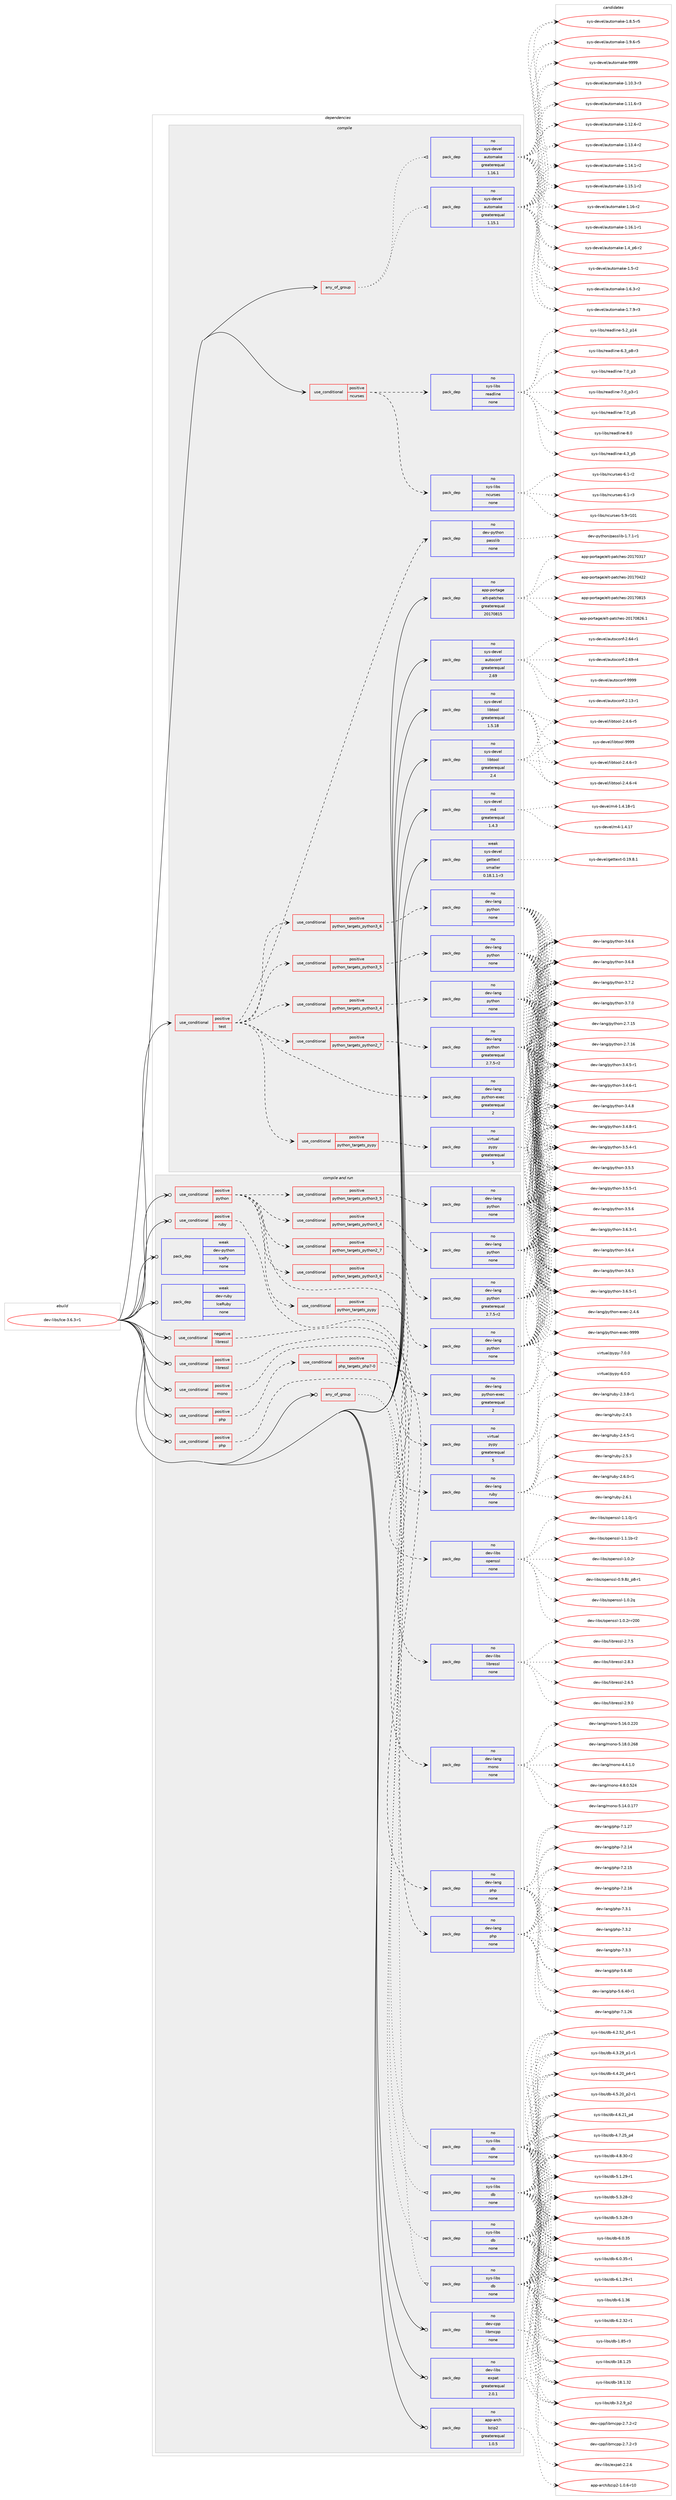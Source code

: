 digraph prolog {

# *************
# Graph options
# *************

newrank=true;
concentrate=true;
compound=true;
graph [rankdir=LR,fontname=Helvetica,fontsize=10,ranksep=1.5];#, ranksep=2.5, nodesep=0.2];
edge  [arrowhead=vee];
node  [fontname=Helvetica,fontsize=10];

# **********
# The ebuild
# **********

subgraph cluster_leftcol {
color=gray;
rank=same;
label=<<i>ebuild</i>>;
id [label="dev-libs/Ice-3.6.3-r1", color=red, width=4, href="../dev-libs/Ice-3.6.3-r1.svg"];
}

# ****************
# The dependencies
# ****************

subgraph cluster_midcol {
color=gray;
label=<<i>dependencies</i>>;
subgraph cluster_compile {
fillcolor="#eeeeee";
style=filled;
label=<<i>compile</i>>;
subgraph any22090 {
dependency1363731 [label=<<TABLE BORDER="0" CELLBORDER="1" CELLSPACING="0" CELLPADDING="4"><TR><TD CELLPADDING="10">any_of_group</TD></TR></TABLE>>, shape=none, color=red];subgraph pack975974 {
dependency1363732 [label=<<TABLE BORDER="0" CELLBORDER="1" CELLSPACING="0" CELLPADDING="4" WIDTH="220"><TR><TD ROWSPAN="6" CELLPADDING="30">pack_dep</TD></TR><TR><TD WIDTH="110">no</TD></TR><TR><TD>sys-devel</TD></TR><TR><TD>automake</TD></TR><TR><TD>greaterequal</TD></TR><TR><TD>1.16.1</TD></TR></TABLE>>, shape=none, color=blue];
}
dependency1363731:e -> dependency1363732:w [weight=20,style="dotted",arrowhead="oinv"];
subgraph pack975975 {
dependency1363733 [label=<<TABLE BORDER="0" CELLBORDER="1" CELLSPACING="0" CELLPADDING="4" WIDTH="220"><TR><TD ROWSPAN="6" CELLPADDING="30">pack_dep</TD></TR><TR><TD WIDTH="110">no</TD></TR><TR><TD>sys-devel</TD></TR><TR><TD>automake</TD></TR><TR><TD>greaterequal</TD></TR><TR><TD>1.15.1</TD></TR></TABLE>>, shape=none, color=blue];
}
dependency1363731:e -> dependency1363733:w [weight=20,style="dotted",arrowhead="oinv"];
}
id:e -> dependency1363731:w [weight=20,style="solid",arrowhead="vee"];
subgraph cond365115 {
dependency1363734 [label=<<TABLE BORDER="0" CELLBORDER="1" CELLSPACING="0" CELLPADDING="4"><TR><TD ROWSPAN="3" CELLPADDING="10">use_conditional</TD></TR><TR><TD>positive</TD></TR><TR><TD>ncurses</TD></TR></TABLE>>, shape=none, color=red];
subgraph pack975976 {
dependency1363735 [label=<<TABLE BORDER="0" CELLBORDER="1" CELLSPACING="0" CELLPADDING="4" WIDTH="220"><TR><TD ROWSPAN="6" CELLPADDING="30">pack_dep</TD></TR><TR><TD WIDTH="110">no</TD></TR><TR><TD>sys-libs</TD></TR><TR><TD>ncurses</TD></TR><TR><TD>none</TD></TR><TR><TD></TD></TR></TABLE>>, shape=none, color=blue];
}
dependency1363734:e -> dependency1363735:w [weight=20,style="dashed",arrowhead="vee"];
subgraph pack975977 {
dependency1363736 [label=<<TABLE BORDER="0" CELLBORDER="1" CELLSPACING="0" CELLPADDING="4" WIDTH="220"><TR><TD ROWSPAN="6" CELLPADDING="30">pack_dep</TD></TR><TR><TD WIDTH="110">no</TD></TR><TR><TD>sys-libs</TD></TR><TR><TD>readline</TD></TR><TR><TD>none</TD></TR><TR><TD></TD></TR></TABLE>>, shape=none, color=blue];
}
dependency1363734:e -> dependency1363736:w [weight=20,style="dashed",arrowhead="vee"];
}
id:e -> dependency1363734:w [weight=20,style="solid",arrowhead="vee"];
subgraph cond365116 {
dependency1363737 [label=<<TABLE BORDER="0" CELLBORDER="1" CELLSPACING="0" CELLPADDING="4"><TR><TD ROWSPAN="3" CELLPADDING="10">use_conditional</TD></TR><TR><TD>positive</TD></TR><TR><TD>test</TD></TR></TABLE>>, shape=none, color=red];
subgraph cond365117 {
dependency1363738 [label=<<TABLE BORDER="0" CELLBORDER="1" CELLSPACING="0" CELLPADDING="4"><TR><TD ROWSPAN="3" CELLPADDING="10">use_conditional</TD></TR><TR><TD>positive</TD></TR><TR><TD>python_targets_pypy</TD></TR></TABLE>>, shape=none, color=red];
subgraph pack975978 {
dependency1363739 [label=<<TABLE BORDER="0" CELLBORDER="1" CELLSPACING="0" CELLPADDING="4" WIDTH="220"><TR><TD ROWSPAN="6" CELLPADDING="30">pack_dep</TD></TR><TR><TD WIDTH="110">no</TD></TR><TR><TD>virtual</TD></TR><TR><TD>pypy</TD></TR><TR><TD>greaterequal</TD></TR><TR><TD>5</TD></TR></TABLE>>, shape=none, color=blue];
}
dependency1363738:e -> dependency1363739:w [weight=20,style="dashed",arrowhead="vee"];
}
dependency1363737:e -> dependency1363738:w [weight=20,style="dashed",arrowhead="vee"];
subgraph cond365118 {
dependency1363740 [label=<<TABLE BORDER="0" CELLBORDER="1" CELLSPACING="0" CELLPADDING="4"><TR><TD ROWSPAN="3" CELLPADDING="10">use_conditional</TD></TR><TR><TD>positive</TD></TR><TR><TD>python_targets_python2_7</TD></TR></TABLE>>, shape=none, color=red];
subgraph pack975979 {
dependency1363741 [label=<<TABLE BORDER="0" CELLBORDER="1" CELLSPACING="0" CELLPADDING="4" WIDTH="220"><TR><TD ROWSPAN="6" CELLPADDING="30">pack_dep</TD></TR><TR><TD WIDTH="110">no</TD></TR><TR><TD>dev-lang</TD></TR><TR><TD>python</TD></TR><TR><TD>greaterequal</TD></TR><TR><TD>2.7.5-r2</TD></TR></TABLE>>, shape=none, color=blue];
}
dependency1363740:e -> dependency1363741:w [weight=20,style="dashed",arrowhead="vee"];
}
dependency1363737:e -> dependency1363740:w [weight=20,style="dashed",arrowhead="vee"];
subgraph cond365119 {
dependency1363742 [label=<<TABLE BORDER="0" CELLBORDER="1" CELLSPACING="0" CELLPADDING="4"><TR><TD ROWSPAN="3" CELLPADDING="10">use_conditional</TD></TR><TR><TD>positive</TD></TR><TR><TD>python_targets_python3_4</TD></TR></TABLE>>, shape=none, color=red];
subgraph pack975980 {
dependency1363743 [label=<<TABLE BORDER="0" CELLBORDER="1" CELLSPACING="0" CELLPADDING="4" WIDTH="220"><TR><TD ROWSPAN="6" CELLPADDING="30">pack_dep</TD></TR><TR><TD WIDTH="110">no</TD></TR><TR><TD>dev-lang</TD></TR><TR><TD>python</TD></TR><TR><TD>none</TD></TR><TR><TD></TD></TR></TABLE>>, shape=none, color=blue];
}
dependency1363742:e -> dependency1363743:w [weight=20,style="dashed",arrowhead="vee"];
}
dependency1363737:e -> dependency1363742:w [weight=20,style="dashed",arrowhead="vee"];
subgraph cond365120 {
dependency1363744 [label=<<TABLE BORDER="0" CELLBORDER="1" CELLSPACING="0" CELLPADDING="4"><TR><TD ROWSPAN="3" CELLPADDING="10">use_conditional</TD></TR><TR><TD>positive</TD></TR><TR><TD>python_targets_python3_5</TD></TR></TABLE>>, shape=none, color=red];
subgraph pack975981 {
dependency1363745 [label=<<TABLE BORDER="0" CELLBORDER="1" CELLSPACING="0" CELLPADDING="4" WIDTH="220"><TR><TD ROWSPAN="6" CELLPADDING="30">pack_dep</TD></TR><TR><TD WIDTH="110">no</TD></TR><TR><TD>dev-lang</TD></TR><TR><TD>python</TD></TR><TR><TD>none</TD></TR><TR><TD></TD></TR></TABLE>>, shape=none, color=blue];
}
dependency1363744:e -> dependency1363745:w [weight=20,style="dashed",arrowhead="vee"];
}
dependency1363737:e -> dependency1363744:w [weight=20,style="dashed",arrowhead="vee"];
subgraph cond365121 {
dependency1363746 [label=<<TABLE BORDER="0" CELLBORDER="1" CELLSPACING="0" CELLPADDING="4"><TR><TD ROWSPAN="3" CELLPADDING="10">use_conditional</TD></TR><TR><TD>positive</TD></TR><TR><TD>python_targets_python3_6</TD></TR></TABLE>>, shape=none, color=red];
subgraph pack975982 {
dependency1363747 [label=<<TABLE BORDER="0" CELLBORDER="1" CELLSPACING="0" CELLPADDING="4" WIDTH="220"><TR><TD ROWSPAN="6" CELLPADDING="30">pack_dep</TD></TR><TR><TD WIDTH="110">no</TD></TR><TR><TD>dev-lang</TD></TR><TR><TD>python</TD></TR><TR><TD>none</TD></TR><TR><TD></TD></TR></TABLE>>, shape=none, color=blue];
}
dependency1363746:e -> dependency1363747:w [weight=20,style="dashed",arrowhead="vee"];
}
dependency1363737:e -> dependency1363746:w [weight=20,style="dashed",arrowhead="vee"];
subgraph pack975983 {
dependency1363748 [label=<<TABLE BORDER="0" CELLBORDER="1" CELLSPACING="0" CELLPADDING="4" WIDTH="220"><TR><TD ROWSPAN="6" CELLPADDING="30">pack_dep</TD></TR><TR><TD WIDTH="110">no</TD></TR><TR><TD>dev-lang</TD></TR><TR><TD>python-exec</TD></TR><TR><TD>greaterequal</TD></TR><TR><TD>2</TD></TR></TABLE>>, shape=none, color=blue];
}
dependency1363737:e -> dependency1363748:w [weight=20,style="dashed",arrowhead="vee"];
subgraph pack975984 {
dependency1363749 [label=<<TABLE BORDER="0" CELLBORDER="1" CELLSPACING="0" CELLPADDING="4" WIDTH="220"><TR><TD ROWSPAN="6" CELLPADDING="30">pack_dep</TD></TR><TR><TD WIDTH="110">no</TD></TR><TR><TD>dev-python</TD></TR><TR><TD>passlib</TD></TR><TR><TD>none</TD></TR><TR><TD></TD></TR></TABLE>>, shape=none, color=blue];
}
dependency1363737:e -> dependency1363749:w [weight=20,style="dashed",arrowhead="vee"];
}
id:e -> dependency1363737:w [weight=20,style="solid",arrowhead="vee"];
subgraph pack975985 {
dependency1363750 [label=<<TABLE BORDER="0" CELLBORDER="1" CELLSPACING="0" CELLPADDING="4" WIDTH="220"><TR><TD ROWSPAN="6" CELLPADDING="30">pack_dep</TD></TR><TR><TD WIDTH="110">no</TD></TR><TR><TD>app-portage</TD></TR><TR><TD>elt-patches</TD></TR><TR><TD>greaterequal</TD></TR><TR><TD>20170815</TD></TR></TABLE>>, shape=none, color=blue];
}
id:e -> dependency1363750:w [weight=20,style="solid",arrowhead="vee"];
subgraph pack975986 {
dependency1363751 [label=<<TABLE BORDER="0" CELLBORDER="1" CELLSPACING="0" CELLPADDING="4" WIDTH="220"><TR><TD ROWSPAN="6" CELLPADDING="30">pack_dep</TD></TR><TR><TD WIDTH="110">no</TD></TR><TR><TD>sys-devel</TD></TR><TR><TD>autoconf</TD></TR><TR><TD>greaterequal</TD></TR><TR><TD>2.69</TD></TR></TABLE>>, shape=none, color=blue];
}
id:e -> dependency1363751:w [weight=20,style="solid",arrowhead="vee"];
subgraph pack975987 {
dependency1363752 [label=<<TABLE BORDER="0" CELLBORDER="1" CELLSPACING="0" CELLPADDING="4" WIDTH="220"><TR><TD ROWSPAN="6" CELLPADDING="30">pack_dep</TD></TR><TR><TD WIDTH="110">no</TD></TR><TR><TD>sys-devel</TD></TR><TR><TD>libtool</TD></TR><TR><TD>greaterequal</TD></TR><TR><TD>1.5.18</TD></TR></TABLE>>, shape=none, color=blue];
}
id:e -> dependency1363752:w [weight=20,style="solid",arrowhead="vee"];
subgraph pack975988 {
dependency1363753 [label=<<TABLE BORDER="0" CELLBORDER="1" CELLSPACING="0" CELLPADDING="4" WIDTH="220"><TR><TD ROWSPAN="6" CELLPADDING="30">pack_dep</TD></TR><TR><TD WIDTH="110">no</TD></TR><TR><TD>sys-devel</TD></TR><TR><TD>libtool</TD></TR><TR><TD>greaterequal</TD></TR><TR><TD>2.4</TD></TR></TABLE>>, shape=none, color=blue];
}
id:e -> dependency1363753:w [weight=20,style="solid",arrowhead="vee"];
subgraph pack975989 {
dependency1363754 [label=<<TABLE BORDER="0" CELLBORDER="1" CELLSPACING="0" CELLPADDING="4" WIDTH="220"><TR><TD ROWSPAN="6" CELLPADDING="30">pack_dep</TD></TR><TR><TD WIDTH="110">no</TD></TR><TR><TD>sys-devel</TD></TR><TR><TD>m4</TD></TR><TR><TD>greaterequal</TD></TR><TR><TD>1.4.3</TD></TR></TABLE>>, shape=none, color=blue];
}
id:e -> dependency1363754:w [weight=20,style="solid",arrowhead="vee"];
subgraph pack975990 {
dependency1363755 [label=<<TABLE BORDER="0" CELLBORDER="1" CELLSPACING="0" CELLPADDING="4" WIDTH="220"><TR><TD ROWSPAN="6" CELLPADDING="30">pack_dep</TD></TR><TR><TD WIDTH="110">weak</TD></TR><TR><TD>sys-devel</TD></TR><TR><TD>gettext</TD></TR><TR><TD>smaller</TD></TR><TR><TD>0.18.1.1-r3</TD></TR></TABLE>>, shape=none, color=blue];
}
id:e -> dependency1363755:w [weight=20,style="solid",arrowhead="vee"];
}
subgraph cluster_compileandrun {
fillcolor="#eeeeee";
style=filled;
label=<<i>compile and run</i>>;
subgraph any22091 {
dependency1363756 [label=<<TABLE BORDER="0" CELLBORDER="1" CELLSPACING="0" CELLPADDING="4"><TR><TD CELLPADDING="10">any_of_group</TD></TR></TABLE>>, shape=none, color=red];subgraph pack975991 {
dependency1363757 [label=<<TABLE BORDER="0" CELLBORDER="1" CELLSPACING="0" CELLPADDING="4" WIDTH="220"><TR><TD ROWSPAN="6" CELLPADDING="30">pack_dep</TD></TR><TR><TD WIDTH="110">no</TD></TR><TR><TD>sys-libs</TD></TR><TR><TD>db</TD></TR><TR><TD>none</TD></TR><TR><TD></TD></TR></TABLE>>, shape=none, color=blue];
}
dependency1363756:e -> dependency1363757:w [weight=20,style="dotted",arrowhead="oinv"];
subgraph pack975992 {
dependency1363758 [label=<<TABLE BORDER="0" CELLBORDER="1" CELLSPACING="0" CELLPADDING="4" WIDTH="220"><TR><TD ROWSPAN="6" CELLPADDING="30">pack_dep</TD></TR><TR><TD WIDTH="110">no</TD></TR><TR><TD>sys-libs</TD></TR><TR><TD>db</TD></TR><TR><TD>none</TD></TR><TR><TD></TD></TR></TABLE>>, shape=none, color=blue];
}
dependency1363756:e -> dependency1363758:w [weight=20,style="dotted",arrowhead="oinv"];
subgraph pack975993 {
dependency1363759 [label=<<TABLE BORDER="0" CELLBORDER="1" CELLSPACING="0" CELLPADDING="4" WIDTH="220"><TR><TD ROWSPAN="6" CELLPADDING="30">pack_dep</TD></TR><TR><TD WIDTH="110">no</TD></TR><TR><TD>sys-libs</TD></TR><TR><TD>db</TD></TR><TR><TD>none</TD></TR><TR><TD></TD></TR></TABLE>>, shape=none, color=blue];
}
dependency1363756:e -> dependency1363759:w [weight=20,style="dotted",arrowhead="oinv"];
subgraph pack975994 {
dependency1363760 [label=<<TABLE BORDER="0" CELLBORDER="1" CELLSPACING="0" CELLPADDING="4" WIDTH="220"><TR><TD ROWSPAN="6" CELLPADDING="30">pack_dep</TD></TR><TR><TD WIDTH="110">no</TD></TR><TR><TD>sys-libs</TD></TR><TR><TD>db</TD></TR><TR><TD>none</TD></TR><TR><TD></TD></TR></TABLE>>, shape=none, color=blue];
}
dependency1363756:e -> dependency1363760:w [weight=20,style="dotted",arrowhead="oinv"];
}
id:e -> dependency1363756:w [weight=20,style="solid",arrowhead="odotvee"];
subgraph cond365122 {
dependency1363761 [label=<<TABLE BORDER="0" CELLBORDER="1" CELLSPACING="0" CELLPADDING="4"><TR><TD ROWSPAN="3" CELLPADDING="10">use_conditional</TD></TR><TR><TD>negative</TD></TR><TR><TD>libressl</TD></TR></TABLE>>, shape=none, color=red];
subgraph pack975995 {
dependency1363762 [label=<<TABLE BORDER="0" CELLBORDER="1" CELLSPACING="0" CELLPADDING="4" WIDTH="220"><TR><TD ROWSPAN="6" CELLPADDING="30">pack_dep</TD></TR><TR><TD WIDTH="110">no</TD></TR><TR><TD>dev-libs</TD></TR><TR><TD>openssl</TD></TR><TR><TD>none</TD></TR><TR><TD></TD></TR></TABLE>>, shape=none, color=blue];
}
dependency1363761:e -> dependency1363762:w [weight=20,style="dashed",arrowhead="vee"];
}
id:e -> dependency1363761:w [weight=20,style="solid",arrowhead="odotvee"];
subgraph cond365123 {
dependency1363763 [label=<<TABLE BORDER="0" CELLBORDER="1" CELLSPACING="0" CELLPADDING="4"><TR><TD ROWSPAN="3" CELLPADDING="10">use_conditional</TD></TR><TR><TD>positive</TD></TR><TR><TD>libressl</TD></TR></TABLE>>, shape=none, color=red];
subgraph pack975996 {
dependency1363764 [label=<<TABLE BORDER="0" CELLBORDER="1" CELLSPACING="0" CELLPADDING="4" WIDTH="220"><TR><TD ROWSPAN="6" CELLPADDING="30">pack_dep</TD></TR><TR><TD WIDTH="110">no</TD></TR><TR><TD>dev-libs</TD></TR><TR><TD>libressl</TD></TR><TR><TD>none</TD></TR><TR><TD></TD></TR></TABLE>>, shape=none, color=blue];
}
dependency1363763:e -> dependency1363764:w [weight=20,style="dashed",arrowhead="vee"];
}
id:e -> dependency1363763:w [weight=20,style="solid",arrowhead="odotvee"];
subgraph cond365124 {
dependency1363765 [label=<<TABLE BORDER="0" CELLBORDER="1" CELLSPACING="0" CELLPADDING="4"><TR><TD ROWSPAN="3" CELLPADDING="10">use_conditional</TD></TR><TR><TD>positive</TD></TR><TR><TD>mono</TD></TR></TABLE>>, shape=none, color=red];
subgraph pack975997 {
dependency1363766 [label=<<TABLE BORDER="0" CELLBORDER="1" CELLSPACING="0" CELLPADDING="4" WIDTH="220"><TR><TD ROWSPAN="6" CELLPADDING="30">pack_dep</TD></TR><TR><TD WIDTH="110">no</TD></TR><TR><TD>dev-lang</TD></TR><TR><TD>mono</TD></TR><TR><TD>none</TD></TR><TR><TD></TD></TR></TABLE>>, shape=none, color=blue];
}
dependency1363765:e -> dependency1363766:w [weight=20,style="dashed",arrowhead="vee"];
}
id:e -> dependency1363765:w [weight=20,style="solid",arrowhead="odotvee"];
subgraph cond365125 {
dependency1363767 [label=<<TABLE BORDER="0" CELLBORDER="1" CELLSPACING="0" CELLPADDING="4"><TR><TD ROWSPAN="3" CELLPADDING="10">use_conditional</TD></TR><TR><TD>positive</TD></TR><TR><TD>php</TD></TR></TABLE>>, shape=none, color=red];
subgraph cond365126 {
dependency1363768 [label=<<TABLE BORDER="0" CELLBORDER="1" CELLSPACING="0" CELLPADDING="4"><TR><TD ROWSPAN="3" CELLPADDING="10">use_conditional</TD></TR><TR><TD>positive</TD></TR><TR><TD>php_targets_php7-0</TD></TR></TABLE>>, shape=none, color=red];
subgraph pack975998 {
dependency1363769 [label=<<TABLE BORDER="0" CELLBORDER="1" CELLSPACING="0" CELLPADDING="4" WIDTH="220"><TR><TD ROWSPAN="6" CELLPADDING="30">pack_dep</TD></TR><TR><TD WIDTH="110">no</TD></TR><TR><TD>dev-lang</TD></TR><TR><TD>php</TD></TR><TR><TD>none</TD></TR><TR><TD></TD></TR></TABLE>>, shape=none, color=blue];
}
dependency1363768:e -> dependency1363769:w [weight=20,style="dashed",arrowhead="vee"];
}
dependency1363767:e -> dependency1363768:w [weight=20,style="dashed",arrowhead="vee"];
}
id:e -> dependency1363767:w [weight=20,style="solid",arrowhead="odotvee"];
subgraph cond365127 {
dependency1363770 [label=<<TABLE BORDER="0" CELLBORDER="1" CELLSPACING="0" CELLPADDING="4"><TR><TD ROWSPAN="3" CELLPADDING="10">use_conditional</TD></TR><TR><TD>positive</TD></TR><TR><TD>php</TD></TR></TABLE>>, shape=none, color=red];
subgraph pack975999 {
dependency1363771 [label=<<TABLE BORDER="0" CELLBORDER="1" CELLSPACING="0" CELLPADDING="4" WIDTH="220"><TR><TD ROWSPAN="6" CELLPADDING="30">pack_dep</TD></TR><TR><TD WIDTH="110">no</TD></TR><TR><TD>dev-lang</TD></TR><TR><TD>php</TD></TR><TR><TD>none</TD></TR><TR><TD></TD></TR></TABLE>>, shape=none, color=blue];
}
dependency1363770:e -> dependency1363771:w [weight=20,style="dashed",arrowhead="vee"];
}
id:e -> dependency1363770:w [weight=20,style="solid",arrowhead="odotvee"];
subgraph cond365128 {
dependency1363772 [label=<<TABLE BORDER="0" CELLBORDER="1" CELLSPACING="0" CELLPADDING="4"><TR><TD ROWSPAN="3" CELLPADDING="10">use_conditional</TD></TR><TR><TD>positive</TD></TR><TR><TD>python</TD></TR></TABLE>>, shape=none, color=red];
subgraph cond365129 {
dependency1363773 [label=<<TABLE BORDER="0" CELLBORDER="1" CELLSPACING="0" CELLPADDING="4"><TR><TD ROWSPAN="3" CELLPADDING="10">use_conditional</TD></TR><TR><TD>positive</TD></TR><TR><TD>python_targets_pypy</TD></TR></TABLE>>, shape=none, color=red];
subgraph pack976000 {
dependency1363774 [label=<<TABLE BORDER="0" CELLBORDER="1" CELLSPACING="0" CELLPADDING="4" WIDTH="220"><TR><TD ROWSPAN="6" CELLPADDING="30">pack_dep</TD></TR><TR><TD WIDTH="110">no</TD></TR><TR><TD>virtual</TD></TR><TR><TD>pypy</TD></TR><TR><TD>greaterequal</TD></TR><TR><TD>5</TD></TR></TABLE>>, shape=none, color=blue];
}
dependency1363773:e -> dependency1363774:w [weight=20,style="dashed",arrowhead="vee"];
}
dependency1363772:e -> dependency1363773:w [weight=20,style="dashed",arrowhead="vee"];
subgraph cond365130 {
dependency1363775 [label=<<TABLE BORDER="0" CELLBORDER="1" CELLSPACING="0" CELLPADDING="4"><TR><TD ROWSPAN="3" CELLPADDING="10">use_conditional</TD></TR><TR><TD>positive</TD></TR><TR><TD>python_targets_python2_7</TD></TR></TABLE>>, shape=none, color=red];
subgraph pack976001 {
dependency1363776 [label=<<TABLE BORDER="0" CELLBORDER="1" CELLSPACING="0" CELLPADDING="4" WIDTH="220"><TR><TD ROWSPAN="6" CELLPADDING="30">pack_dep</TD></TR><TR><TD WIDTH="110">no</TD></TR><TR><TD>dev-lang</TD></TR><TR><TD>python</TD></TR><TR><TD>greaterequal</TD></TR><TR><TD>2.7.5-r2</TD></TR></TABLE>>, shape=none, color=blue];
}
dependency1363775:e -> dependency1363776:w [weight=20,style="dashed",arrowhead="vee"];
}
dependency1363772:e -> dependency1363775:w [weight=20,style="dashed",arrowhead="vee"];
subgraph cond365131 {
dependency1363777 [label=<<TABLE BORDER="0" CELLBORDER="1" CELLSPACING="0" CELLPADDING="4"><TR><TD ROWSPAN="3" CELLPADDING="10">use_conditional</TD></TR><TR><TD>positive</TD></TR><TR><TD>python_targets_python3_4</TD></TR></TABLE>>, shape=none, color=red];
subgraph pack976002 {
dependency1363778 [label=<<TABLE BORDER="0" CELLBORDER="1" CELLSPACING="0" CELLPADDING="4" WIDTH="220"><TR><TD ROWSPAN="6" CELLPADDING="30">pack_dep</TD></TR><TR><TD WIDTH="110">no</TD></TR><TR><TD>dev-lang</TD></TR><TR><TD>python</TD></TR><TR><TD>none</TD></TR><TR><TD></TD></TR></TABLE>>, shape=none, color=blue];
}
dependency1363777:e -> dependency1363778:w [weight=20,style="dashed",arrowhead="vee"];
}
dependency1363772:e -> dependency1363777:w [weight=20,style="dashed",arrowhead="vee"];
subgraph cond365132 {
dependency1363779 [label=<<TABLE BORDER="0" CELLBORDER="1" CELLSPACING="0" CELLPADDING="4"><TR><TD ROWSPAN="3" CELLPADDING="10">use_conditional</TD></TR><TR><TD>positive</TD></TR><TR><TD>python_targets_python3_5</TD></TR></TABLE>>, shape=none, color=red];
subgraph pack976003 {
dependency1363780 [label=<<TABLE BORDER="0" CELLBORDER="1" CELLSPACING="0" CELLPADDING="4" WIDTH="220"><TR><TD ROWSPAN="6" CELLPADDING="30">pack_dep</TD></TR><TR><TD WIDTH="110">no</TD></TR><TR><TD>dev-lang</TD></TR><TR><TD>python</TD></TR><TR><TD>none</TD></TR><TR><TD></TD></TR></TABLE>>, shape=none, color=blue];
}
dependency1363779:e -> dependency1363780:w [weight=20,style="dashed",arrowhead="vee"];
}
dependency1363772:e -> dependency1363779:w [weight=20,style="dashed",arrowhead="vee"];
subgraph cond365133 {
dependency1363781 [label=<<TABLE BORDER="0" CELLBORDER="1" CELLSPACING="0" CELLPADDING="4"><TR><TD ROWSPAN="3" CELLPADDING="10">use_conditional</TD></TR><TR><TD>positive</TD></TR><TR><TD>python_targets_python3_6</TD></TR></TABLE>>, shape=none, color=red];
subgraph pack976004 {
dependency1363782 [label=<<TABLE BORDER="0" CELLBORDER="1" CELLSPACING="0" CELLPADDING="4" WIDTH="220"><TR><TD ROWSPAN="6" CELLPADDING="30">pack_dep</TD></TR><TR><TD WIDTH="110">no</TD></TR><TR><TD>dev-lang</TD></TR><TR><TD>python</TD></TR><TR><TD>none</TD></TR><TR><TD></TD></TR></TABLE>>, shape=none, color=blue];
}
dependency1363781:e -> dependency1363782:w [weight=20,style="dashed",arrowhead="vee"];
}
dependency1363772:e -> dependency1363781:w [weight=20,style="dashed",arrowhead="vee"];
subgraph pack976005 {
dependency1363783 [label=<<TABLE BORDER="0" CELLBORDER="1" CELLSPACING="0" CELLPADDING="4" WIDTH="220"><TR><TD ROWSPAN="6" CELLPADDING="30">pack_dep</TD></TR><TR><TD WIDTH="110">no</TD></TR><TR><TD>dev-lang</TD></TR><TR><TD>python-exec</TD></TR><TR><TD>greaterequal</TD></TR><TR><TD>2</TD></TR></TABLE>>, shape=none, color=blue];
}
dependency1363772:e -> dependency1363783:w [weight=20,style="dashed",arrowhead="vee"];
}
id:e -> dependency1363772:w [weight=20,style="solid",arrowhead="odotvee"];
subgraph cond365134 {
dependency1363784 [label=<<TABLE BORDER="0" CELLBORDER="1" CELLSPACING="0" CELLPADDING="4"><TR><TD ROWSPAN="3" CELLPADDING="10">use_conditional</TD></TR><TR><TD>positive</TD></TR><TR><TD>ruby</TD></TR></TABLE>>, shape=none, color=red];
subgraph pack976006 {
dependency1363785 [label=<<TABLE BORDER="0" CELLBORDER="1" CELLSPACING="0" CELLPADDING="4" WIDTH="220"><TR><TD ROWSPAN="6" CELLPADDING="30">pack_dep</TD></TR><TR><TD WIDTH="110">no</TD></TR><TR><TD>dev-lang</TD></TR><TR><TD>ruby</TD></TR><TR><TD>none</TD></TR><TR><TD></TD></TR></TABLE>>, shape=none, color=blue];
}
dependency1363784:e -> dependency1363785:w [weight=20,style="dashed",arrowhead="vee"];
}
id:e -> dependency1363784:w [weight=20,style="solid",arrowhead="odotvee"];
subgraph pack976007 {
dependency1363786 [label=<<TABLE BORDER="0" CELLBORDER="1" CELLSPACING="0" CELLPADDING="4" WIDTH="220"><TR><TD ROWSPAN="6" CELLPADDING="30">pack_dep</TD></TR><TR><TD WIDTH="110">no</TD></TR><TR><TD>app-arch</TD></TR><TR><TD>bzip2</TD></TR><TR><TD>greaterequal</TD></TR><TR><TD>1.0.5</TD></TR></TABLE>>, shape=none, color=blue];
}
id:e -> dependency1363786:w [weight=20,style="solid",arrowhead="odotvee"];
subgraph pack976008 {
dependency1363787 [label=<<TABLE BORDER="0" CELLBORDER="1" CELLSPACING="0" CELLPADDING="4" WIDTH="220"><TR><TD ROWSPAN="6" CELLPADDING="30">pack_dep</TD></TR><TR><TD WIDTH="110">no</TD></TR><TR><TD>dev-cpp</TD></TR><TR><TD>libmcpp</TD></TR><TR><TD>none</TD></TR><TR><TD></TD></TR></TABLE>>, shape=none, color=blue];
}
id:e -> dependency1363787:w [weight=20,style="solid",arrowhead="odotvee"];
subgraph pack976009 {
dependency1363788 [label=<<TABLE BORDER="0" CELLBORDER="1" CELLSPACING="0" CELLPADDING="4" WIDTH="220"><TR><TD ROWSPAN="6" CELLPADDING="30">pack_dep</TD></TR><TR><TD WIDTH="110">no</TD></TR><TR><TD>dev-libs</TD></TR><TR><TD>expat</TD></TR><TR><TD>greaterequal</TD></TR><TR><TD>2.0.1</TD></TR></TABLE>>, shape=none, color=blue];
}
id:e -> dependency1363788:w [weight=20,style="solid",arrowhead="odotvee"];
subgraph pack976010 {
dependency1363789 [label=<<TABLE BORDER="0" CELLBORDER="1" CELLSPACING="0" CELLPADDING="4" WIDTH="220"><TR><TD ROWSPAN="6" CELLPADDING="30">pack_dep</TD></TR><TR><TD WIDTH="110">weak</TD></TR><TR><TD>dev-python</TD></TR><TR><TD>IcePy</TD></TR><TR><TD>none</TD></TR><TR><TD></TD></TR></TABLE>>, shape=none, color=blue];
}
id:e -> dependency1363789:w [weight=20,style="solid",arrowhead="odotvee"];
subgraph pack976011 {
dependency1363790 [label=<<TABLE BORDER="0" CELLBORDER="1" CELLSPACING="0" CELLPADDING="4" WIDTH="220"><TR><TD ROWSPAN="6" CELLPADDING="30">pack_dep</TD></TR><TR><TD WIDTH="110">weak</TD></TR><TR><TD>dev-ruby</TD></TR><TR><TD>IceRuby</TD></TR><TR><TD>none</TD></TR><TR><TD></TD></TR></TABLE>>, shape=none, color=blue];
}
id:e -> dependency1363790:w [weight=20,style="solid",arrowhead="odotvee"];
}
subgraph cluster_run {
fillcolor="#eeeeee";
style=filled;
label=<<i>run</i>>;
}
}

# **************
# The candidates
# **************

subgraph cluster_choices {
rank=same;
color=gray;
label=<<i>candidates</i>>;

subgraph choice975974 {
color=black;
nodesep=1;
choice11512111545100101118101108479711711611110997107101454946494846514511451 [label="sys-devel/automake-1.10.3-r3", color=red, width=4,href="../sys-devel/automake-1.10.3-r3.svg"];
choice11512111545100101118101108479711711611110997107101454946494946544511451 [label="sys-devel/automake-1.11.6-r3", color=red, width=4,href="../sys-devel/automake-1.11.6-r3.svg"];
choice11512111545100101118101108479711711611110997107101454946495046544511450 [label="sys-devel/automake-1.12.6-r2", color=red, width=4,href="../sys-devel/automake-1.12.6-r2.svg"];
choice11512111545100101118101108479711711611110997107101454946495146524511450 [label="sys-devel/automake-1.13.4-r2", color=red, width=4,href="../sys-devel/automake-1.13.4-r2.svg"];
choice11512111545100101118101108479711711611110997107101454946495246494511450 [label="sys-devel/automake-1.14.1-r2", color=red, width=4,href="../sys-devel/automake-1.14.1-r2.svg"];
choice11512111545100101118101108479711711611110997107101454946495346494511450 [label="sys-devel/automake-1.15.1-r2", color=red, width=4,href="../sys-devel/automake-1.15.1-r2.svg"];
choice1151211154510010111810110847971171161111099710710145494649544511450 [label="sys-devel/automake-1.16-r2", color=red, width=4,href="../sys-devel/automake-1.16-r2.svg"];
choice11512111545100101118101108479711711611110997107101454946495446494511449 [label="sys-devel/automake-1.16.1-r1", color=red, width=4,href="../sys-devel/automake-1.16.1-r1.svg"];
choice115121115451001011181011084797117116111109971071014549465295112544511450 [label="sys-devel/automake-1.4_p6-r2", color=red, width=4,href="../sys-devel/automake-1.4_p6-r2.svg"];
choice11512111545100101118101108479711711611110997107101454946534511450 [label="sys-devel/automake-1.5-r2", color=red, width=4,href="../sys-devel/automake-1.5-r2.svg"];
choice115121115451001011181011084797117116111109971071014549465446514511450 [label="sys-devel/automake-1.6.3-r2", color=red, width=4,href="../sys-devel/automake-1.6.3-r2.svg"];
choice115121115451001011181011084797117116111109971071014549465546574511451 [label="sys-devel/automake-1.7.9-r3", color=red, width=4,href="../sys-devel/automake-1.7.9-r3.svg"];
choice115121115451001011181011084797117116111109971071014549465646534511453 [label="sys-devel/automake-1.8.5-r5", color=red, width=4,href="../sys-devel/automake-1.8.5-r5.svg"];
choice115121115451001011181011084797117116111109971071014549465746544511453 [label="sys-devel/automake-1.9.6-r5", color=red, width=4,href="../sys-devel/automake-1.9.6-r5.svg"];
choice115121115451001011181011084797117116111109971071014557575757 [label="sys-devel/automake-9999", color=red, width=4,href="../sys-devel/automake-9999.svg"];
dependency1363732:e -> choice11512111545100101118101108479711711611110997107101454946494846514511451:w [style=dotted,weight="100"];
dependency1363732:e -> choice11512111545100101118101108479711711611110997107101454946494946544511451:w [style=dotted,weight="100"];
dependency1363732:e -> choice11512111545100101118101108479711711611110997107101454946495046544511450:w [style=dotted,weight="100"];
dependency1363732:e -> choice11512111545100101118101108479711711611110997107101454946495146524511450:w [style=dotted,weight="100"];
dependency1363732:e -> choice11512111545100101118101108479711711611110997107101454946495246494511450:w [style=dotted,weight="100"];
dependency1363732:e -> choice11512111545100101118101108479711711611110997107101454946495346494511450:w [style=dotted,weight="100"];
dependency1363732:e -> choice1151211154510010111810110847971171161111099710710145494649544511450:w [style=dotted,weight="100"];
dependency1363732:e -> choice11512111545100101118101108479711711611110997107101454946495446494511449:w [style=dotted,weight="100"];
dependency1363732:e -> choice115121115451001011181011084797117116111109971071014549465295112544511450:w [style=dotted,weight="100"];
dependency1363732:e -> choice11512111545100101118101108479711711611110997107101454946534511450:w [style=dotted,weight="100"];
dependency1363732:e -> choice115121115451001011181011084797117116111109971071014549465446514511450:w [style=dotted,weight="100"];
dependency1363732:e -> choice115121115451001011181011084797117116111109971071014549465546574511451:w [style=dotted,weight="100"];
dependency1363732:e -> choice115121115451001011181011084797117116111109971071014549465646534511453:w [style=dotted,weight="100"];
dependency1363732:e -> choice115121115451001011181011084797117116111109971071014549465746544511453:w [style=dotted,weight="100"];
dependency1363732:e -> choice115121115451001011181011084797117116111109971071014557575757:w [style=dotted,weight="100"];
}
subgraph choice975975 {
color=black;
nodesep=1;
choice11512111545100101118101108479711711611110997107101454946494846514511451 [label="sys-devel/automake-1.10.3-r3", color=red, width=4,href="../sys-devel/automake-1.10.3-r3.svg"];
choice11512111545100101118101108479711711611110997107101454946494946544511451 [label="sys-devel/automake-1.11.6-r3", color=red, width=4,href="../sys-devel/automake-1.11.6-r3.svg"];
choice11512111545100101118101108479711711611110997107101454946495046544511450 [label="sys-devel/automake-1.12.6-r2", color=red, width=4,href="../sys-devel/automake-1.12.6-r2.svg"];
choice11512111545100101118101108479711711611110997107101454946495146524511450 [label="sys-devel/automake-1.13.4-r2", color=red, width=4,href="../sys-devel/automake-1.13.4-r2.svg"];
choice11512111545100101118101108479711711611110997107101454946495246494511450 [label="sys-devel/automake-1.14.1-r2", color=red, width=4,href="../sys-devel/automake-1.14.1-r2.svg"];
choice11512111545100101118101108479711711611110997107101454946495346494511450 [label="sys-devel/automake-1.15.1-r2", color=red, width=4,href="../sys-devel/automake-1.15.1-r2.svg"];
choice1151211154510010111810110847971171161111099710710145494649544511450 [label="sys-devel/automake-1.16-r2", color=red, width=4,href="../sys-devel/automake-1.16-r2.svg"];
choice11512111545100101118101108479711711611110997107101454946495446494511449 [label="sys-devel/automake-1.16.1-r1", color=red, width=4,href="../sys-devel/automake-1.16.1-r1.svg"];
choice115121115451001011181011084797117116111109971071014549465295112544511450 [label="sys-devel/automake-1.4_p6-r2", color=red, width=4,href="../sys-devel/automake-1.4_p6-r2.svg"];
choice11512111545100101118101108479711711611110997107101454946534511450 [label="sys-devel/automake-1.5-r2", color=red, width=4,href="../sys-devel/automake-1.5-r2.svg"];
choice115121115451001011181011084797117116111109971071014549465446514511450 [label="sys-devel/automake-1.6.3-r2", color=red, width=4,href="../sys-devel/automake-1.6.3-r2.svg"];
choice115121115451001011181011084797117116111109971071014549465546574511451 [label="sys-devel/automake-1.7.9-r3", color=red, width=4,href="../sys-devel/automake-1.7.9-r3.svg"];
choice115121115451001011181011084797117116111109971071014549465646534511453 [label="sys-devel/automake-1.8.5-r5", color=red, width=4,href="../sys-devel/automake-1.8.5-r5.svg"];
choice115121115451001011181011084797117116111109971071014549465746544511453 [label="sys-devel/automake-1.9.6-r5", color=red, width=4,href="../sys-devel/automake-1.9.6-r5.svg"];
choice115121115451001011181011084797117116111109971071014557575757 [label="sys-devel/automake-9999", color=red, width=4,href="../sys-devel/automake-9999.svg"];
dependency1363733:e -> choice11512111545100101118101108479711711611110997107101454946494846514511451:w [style=dotted,weight="100"];
dependency1363733:e -> choice11512111545100101118101108479711711611110997107101454946494946544511451:w [style=dotted,weight="100"];
dependency1363733:e -> choice11512111545100101118101108479711711611110997107101454946495046544511450:w [style=dotted,weight="100"];
dependency1363733:e -> choice11512111545100101118101108479711711611110997107101454946495146524511450:w [style=dotted,weight="100"];
dependency1363733:e -> choice11512111545100101118101108479711711611110997107101454946495246494511450:w [style=dotted,weight="100"];
dependency1363733:e -> choice11512111545100101118101108479711711611110997107101454946495346494511450:w [style=dotted,weight="100"];
dependency1363733:e -> choice1151211154510010111810110847971171161111099710710145494649544511450:w [style=dotted,weight="100"];
dependency1363733:e -> choice11512111545100101118101108479711711611110997107101454946495446494511449:w [style=dotted,weight="100"];
dependency1363733:e -> choice115121115451001011181011084797117116111109971071014549465295112544511450:w [style=dotted,weight="100"];
dependency1363733:e -> choice11512111545100101118101108479711711611110997107101454946534511450:w [style=dotted,weight="100"];
dependency1363733:e -> choice115121115451001011181011084797117116111109971071014549465446514511450:w [style=dotted,weight="100"];
dependency1363733:e -> choice115121115451001011181011084797117116111109971071014549465546574511451:w [style=dotted,weight="100"];
dependency1363733:e -> choice115121115451001011181011084797117116111109971071014549465646534511453:w [style=dotted,weight="100"];
dependency1363733:e -> choice115121115451001011181011084797117116111109971071014549465746544511453:w [style=dotted,weight="100"];
dependency1363733:e -> choice115121115451001011181011084797117116111109971071014557575757:w [style=dotted,weight="100"];
}
subgraph choice975976 {
color=black;
nodesep=1;
choice115121115451081059811547110991171141151011154553465745114494849 [label="sys-libs/ncurses-5.9-r101", color=red, width=4,href="../sys-libs/ncurses-5.9-r101.svg"];
choice11512111545108105981154711099117114115101115455446494511450 [label="sys-libs/ncurses-6.1-r2", color=red, width=4,href="../sys-libs/ncurses-6.1-r2.svg"];
choice11512111545108105981154711099117114115101115455446494511451 [label="sys-libs/ncurses-6.1-r3", color=red, width=4,href="../sys-libs/ncurses-6.1-r3.svg"];
dependency1363735:e -> choice115121115451081059811547110991171141151011154553465745114494849:w [style=dotted,weight="100"];
dependency1363735:e -> choice11512111545108105981154711099117114115101115455446494511450:w [style=dotted,weight="100"];
dependency1363735:e -> choice11512111545108105981154711099117114115101115455446494511451:w [style=dotted,weight="100"];
}
subgraph choice975977 {
color=black;
nodesep=1;
choice11512111545108105981154711410197100108105110101455246519511253 [label="sys-libs/readline-4.3_p5", color=red, width=4,href="../sys-libs/readline-4.3_p5.svg"];
choice1151211154510810598115471141019710010810511010145534650951124952 [label="sys-libs/readline-5.2_p14", color=red, width=4,href="../sys-libs/readline-5.2_p14.svg"];
choice115121115451081059811547114101971001081051101014554465195112564511451 [label="sys-libs/readline-6.3_p8-r3", color=red, width=4,href="../sys-libs/readline-6.3_p8-r3.svg"];
choice11512111545108105981154711410197100108105110101455546489511251 [label="sys-libs/readline-7.0_p3", color=red, width=4,href="../sys-libs/readline-7.0_p3.svg"];
choice115121115451081059811547114101971001081051101014555464895112514511449 [label="sys-libs/readline-7.0_p3-r1", color=red, width=4,href="../sys-libs/readline-7.0_p3-r1.svg"];
choice11512111545108105981154711410197100108105110101455546489511253 [label="sys-libs/readline-7.0_p5", color=red, width=4,href="../sys-libs/readline-7.0_p5.svg"];
choice1151211154510810598115471141019710010810511010145564648 [label="sys-libs/readline-8.0", color=red, width=4,href="../sys-libs/readline-8.0.svg"];
dependency1363736:e -> choice11512111545108105981154711410197100108105110101455246519511253:w [style=dotted,weight="100"];
dependency1363736:e -> choice1151211154510810598115471141019710010810511010145534650951124952:w [style=dotted,weight="100"];
dependency1363736:e -> choice115121115451081059811547114101971001081051101014554465195112564511451:w [style=dotted,weight="100"];
dependency1363736:e -> choice11512111545108105981154711410197100108105110101455546489511251:w [style=dotted,weight="100"];
dependency1363736:e -> choice115121115451081059811547114101971001081051101014555464895112514511449:w [style=dotted,weight="100"];
dependency1363736:e -> choice11512111545108105981154711410197100108105110101455546489511253:w [style=dotted,weight="100"];
dependency1363736:e -> choice1151211154510810598115471141019710010810511010145564648:w [style=dotted,weight="100"];
}
subgraph choice975978 {
color=black;
nodesep=1;
choice1181051141161179710847112121112121455446484648 [label="virtual/pypy-6.0.0", color=red, width=4,href="../virtual/pypy-6.0.0.svg"];
choice1181051141161179710847112121112121455546484648 [label="virtual/pypy-7.0.0", color=red, width=4,href="../virtual/pypy-7.0.0.svg"];
dependency1363739:e -> choice1181051141161179710847112121112121455446484648:w [style=dotted,weight="100"];
dependency1363739:e -> choice1181051141161179710847112121112121455546484648:w [style=dotted,weight="100"];
}
subgraph choice975979 {
color=black;
nodesep=1;
choice10010111845108971101034711212111610411111045504655464953 [label="dev-lang/python-2.7.15", color=red, width=4,href="../dev-lang/python-2.7.15.svg"];
choice10010111845108971101034711212111610411111045504655464954 [label="dev-lang/python-2.7.16", color=red, width=4,href="../dev-lang/python-2.7.16.svg"];
choice1001011184510897110103471121211161041111104551465246534511449 [label="dev-lang/python-3.4.5-r1", color=red, width=4,href="../dev-lang/python-3.4.5-r1.svg"];
choice1001011184510897110103471121211161041111104551465246544511449 [label="dev-lang/python-3.4.6-r1", color=red, width=4,href="../dev-lang/python-3.4.6-r1.svg"];
choice100101118451089711010347112121116104111110455146524656 [label="dev-lang/python-3.4.8", color=red, width=4,href="../dev-lang/python-3.4.8.svg"];
choice1001011184510897110103471121211161041111104551465246564511449 [label="dev-lang/python-3.4.8-r1", color=red, width=4,href="../dev-lang/python-3.4.8-r1.svg"];
choice1001011184510897110103471121211161041111104551465346524511449 [label="dev-lang/python-3.5.4-r1", color=red, width=4,href="../dev-lang/python-3.5.4-r1.svg"];
choice100101118451089711010347112121116104111110455146534653 [label="dev-lang/python-3.5.5", color=red, width=4,href="../dev-lang/python-3.5.5.svg"];
choice1001011184510897110103471121211161041111104551465346534511449 [label="dev-lang/python-3.5.5-r1", color=red, width=4,href="../dev-lang/python-3.5.5-r1.svg"];
choice100101118451089711010347112121116104111110455146534654 [label="dev-lang/python-3.5.6", color=red, width=4,href="../dev-lang/python-3.5.6.svg"];
choice1001011184510897110103471121211161041111104551465446514511449 [label="dev-lang/python-3.6.3-r1", color=red, width=4,href="../dev-lang/python-3.6.3-r1.svg"];
choice100101118451089711010347112121116104111110455146544652 [label="dev-lang/python-3.6.4", color=red, width=4,href="../dev-lang/python-3.6.4.svg"];
choice100101118451089711010347112121116104111110455146544653 [label="dev-lang/python-3.6.5", color=red, width=4,href="../dev-lang/python-3.6.5.svg"];
choice1001011184510897110103471121211161041111104551465446534511449 [label="dev-lang/python-3.6.5-r1", color=red, width=4,href="../dev-lang/python-3.6.5-r1.svg"];
choice100101118451089711010347112121116104111110455146544654 [label="dev-lang/python-3.6.6", color=red, width=4,href="../dev-lang/python-3.6.6.svg"];
choice100101118451089711010347112121116104111110455146544656 [label="dev-lang/python-3.6.8", color=red, width=4,href="../dev-lang/python-3.6.8.svg"];
choice100101118451089711010347112121116104111110455146554648 [label="dev-lang/python-3.7.0", color=red, width=4,href="../dev-lang/python-3.7.0.svg"];
choice100101118451089711010347112121116104111110455146554650 [label="dev-lang/python-3.7.2", color=red, width=4,href="../dev-lang/python-3.7.2.svg"];
dependency1363741:e -> choice10010111845108971101034711212111610411111045504655464953:w [style=dotted,weight="100"];
dependency1363741:e -> choice10010111845108971101034711212111610411111045504655464954:w [style=dotted,weight="100"];
dependency1363741:e -> choice1001011184510897110103471121211161041111104551465246534511449:w [style=dotted,weight="100"];
dependency1363741:e -> choice1001011184510897110103471121211161041111104551465246544511449:w [style=dotted,weight="100"];
dependency1363741:e -> choice100101118451089711010347112121116104111110455146524656:w [style=dotted,weight="100"];
dependency1363741:e -> choice1001011184510897110103471121211161041111104551465246564511449:w [style=dotted,weight="100"];
dependency1363741:e -> choice1001011184510897110103471121211161041111104551465346524511449:w [style=dotted,weight="100"];
dependency1363741:e -> choice100101118451089711010347112121116104111110455146534653:w [style=dotted,weight="100"];
dependency1363741:e -> choice1001011184510897110103471121211161041111104551465346534511449:w [style=dotted,weight="100"];
dependency1363741:e -> choice100101118451089711010347112121116104111110455146534654:w [style=dotted,weight="100"];
dependency1363741:e -> choice1001011184510897110103471121211161041111104551465446514511449:w [style=dotted,weight="100"];
dependency1363741:e -> choice100101118451089711010347112121116104111110455146544652:w [style=dotted,weight="100"];
dependency1363741:e -> choice100101118451089711010347112121116104111110455146544653:w [style=dotted,weight="100"];
dependency1363741:e -> choice1001011184510897110103471121211161041111104551465446534511449:w [style=dotted,weight="100"];
dependency1363741:e -> choice100101118451089711010347112121116104111110455146544654:w [style=dotted,weight="100"];
dependency1363741:e -> choice100101118451089711010347112121116104111110455146544656:w [style=dotted,weight="100"];
dependency1363741:e -> choice100101118451089711010347112121116104111110455146554648:w [style=dotted,weight="100"];
dependency1363741:e -> choice100101118451089711010347112121116104111110455146554650:w [style=dotted,weight="100"];
}
subgraph choice975980 {
color=black;
nodesep=1;
choice10010111845108971101034711212111610411111045504655464953 [label="dev-lang/python-2.7.15", color=red, width=4,href="../dev-lang/python-2.7.15.svg"];
choice10010111845108971101034711212111610411111045504655464954 [label="dev-lang/python-2.7.16", color=red, width=4,href="../dev-lang/python-2.7.16.svg"];
choice1001011184510897110103471121211161041111104551465246534511449 [label="dev-lang/python-3.4.5-r1", color=red, width=4,href="../dev-lang/python-3.4.5-r1.svg"];
choice1001011184510897110103471121211161041111104551465246544511449 [label="dev-lang/python-3.4.6-r1", color=red, width=4,href="../dev-lang/python-3.4.6-r1.svg"];
choice100101118451089711010347112121116104111110455146524656 [label="dev-lang/python-3.4.8", color=red, width=4,href="../dev-lang/python-3.4.8.svg"];
choice1001011184510897110103471121211161041111104551465246564511449 [label="dev-lang/python-3.4.8-r1", color=red, width=4,href="../dev-lang/python-3.4.8-r1.svg"];
choice1001011184510897110103471121211161041111104551465346524511449 [label="dev-lang/python-3.5.4-r1", color=red, width=4,href="../dev-lang/python-3.5.4-r1.svg"];
choice100101118451089711010347112121116104111110455146534653 [label="dev-lang/python-3.5.5", color=red, width=4,href="../dev-lang/python-3.5.5.svg"];
choice1001011184510897110103471121211161041111104551465346534511449 [label="dev-lang/python-3.5.5-r1", color=red, width=4,href="../dev-lang/python-3.5.5-r1.svg"];
choice100101118451089711010347112121116104111110455146534654 [label="dev-lang/python-3.5.6", color=red, width=4,href="../dev-lang/python-3.5.6.svg"];
choice1001011184510897110103471121211161041111104551465446514511449 [label="dev-lang/python-3.6.3-r1", color=red, width=4,href="../dev-lang/python-3.6.3-r1.svg"];
choice100101118451089711010347112121116104111110455146544652 [label="dev-lang/python-3.6.4", color=red, width=4,href="../dev-lang/python-3.6.4.svg"];
choice100101118451089711010347112121116104111110455146544653 [label="dev-lang/python-3.6.5", color=red, width=4,href="../dev-lang/python-3.6.5.svg"];
choice1001011184510897110103471121211161041111104551465446534511449 [label="dev-lang/python-3.6.5-r1", color=red, width=4,href="../dev-lang/python-3.6.5-r1.svg"];
choice100101118451089711010347112121116104111110455146544654 [label="dev-lang/python-3.6.6", color=red, width=4,href="../dev-lang/python-3.6.6.svg"];
choice100101118451089711010347112121116104111110455146544656 [label="dev-lang/python-3.6.8", color=red, width=4,href="../dev-lang/python-3.6.8.svg"];
choice100101118451089711010347112121116104111110455146554648 [label="dev-lang/python-3.7.0", color=red, width=4,href="../dev-lang/python-3.7.0.svg"];
choice100101118451089711010347112121116104111110455146554650 [label="dev-lang/python-3.7.2", color=red, width=4,href="../dev-lang/python-3.7.2.svg"];
dependency1363743:e -> choice10010111845108971101034711212111610411111045504655464953:w [style=dotted,weight="100"];
dependency1363743:e -> choice10010111845108971101034711212111610411111045504655464954:w [style=dotted,weight="100"];
dependency1363743:e -> choice1001011184510897110103471121211161041111104551465246534511449:w [style=dotted,weight="100"];
dependency1363743:e -> choice1001011184510897110103471121211161041111104551465246544511449:w [style=dotted,weight="100"];
dependency1363743:e -> choice100101118451089711010347112121116104111110455146524656:w [style=dotted,weight="100"];
dependency1363743:e -> choice1001011184510897110103471121211161041111104551465246564511449:w [style=dotted,weight="100"];
dependency1363743:e -> choice1001011184510897110103471121211161041111104551465346524511449:w [style=dotted,weight="100"];
dependency1363743:e -> choice100101118451089711010347112121116104111110455146534653:w [style=dotted,weight="100"];
dependency1363743:e -> choice1001011184510897110103471121211161041111104551465346534511449:w [style=dotted,weight="100"];
dependency1363743:e -> choice100101118451089711010347112121116104111110455146534654:w [style=dotted,weight="100"];
dependency1363743:e -> choice1001011184510897110103471121211161041111104551465446514511449:w [style=dotted,weight="100"];
dependency1363743:e -> choice100101118451089711010347112121116104111110455146544652:w [style=dotted,weight="100"];
dependency1363743:e -> choice100101118451089711010347112121116104111110455146544653:w [style=dotted,weight="100"];
dependency1363743:e -> choice1001011184510897110103471121211161041111104551465446534511449:w [style=dotted,weight="100"];
dependency1363743:e -> choice100101118451089711010347112121116104111110455146544654:w [style=dotted,weight="100"];
dependency1363743:e -> choice100101118451089711010347112121116104111110455146544656:w [style=dotted,weight="100"];
dependency1363743:e -> choice100101118451089711010347112121116104111110455146554648:w [style=dotted,weight="100"];
dependency1363743:e -> choice100101118451089711010347112121116104111110455146554650:w [style=dotted,weight="100"];
}
subgraph choice975981 {
color=black;
nodesep=1;
choice10010111845108971101034711212111610411111045504655464953 [label="dev-lang/python-2.7.15", color=red, width=4,href="../dev-lang/python-2.7.15.svg"];
choice10010111845108971101034711212111610411111045504655464954 [label="dev-lang/python-2.7.16", color=red, width=4,href="../dev-lang/python-2.7.16.svg"];
choice1001011184510897110103471121211161041111104551465246534511449 [label="dev-lang/python-3.4.5-r1", color=red, width=4,href="../dev-lang/python-3.4.5-r1.svg"];
choice1001011184510897110103471121211161041111104551465246544511449 [label="dev-lang/python-3.4.6-r1", color=red, width=4,href="../dev-lang/python-3.4.6-r1.svg"];
choice100101118451089711010347112121116104111110455146524656 [label="dev-lang/python-3.4.8", color=red, width=4,href="../dev-lang/python-3.4.8.svg"];
choice1001011184510897110103471121211161041111104551465246564511449 [label="dev-lang/python-3.4.8-r1", color=red, width=4,href="../dev-lang/python-3.4.8-r1.svg"];
choice1001011184510897110103471121211161041111104551465346524511449 [label="dev-lang/python-3.5.4-r1", color=red, width=4,href="../dev-lang/python-3.5.4-r1.svg"];
choice100101118451089711010347112121116104111110455146534653 [label="dev-lang/python-3.5.5", color=red, width=4,href="../dev-lang/python-3.5.5.svg"];
choice1001011184510897110103471121211161041111104551465346534511449 [label="dev-lang/python-3.5.5-r1", color=red, width=4,href="../dev-lang/python-3.5.5-r1.svg"];
choice100101118451089711010347112121116104111110455146534654 [label="dev-lang/python-3.5.6", color=red, width=4,href="../dev-lang/python-3.5.6.svg"];
choice1001011184510897110103471121211161041111104551465446514511449 [label="dev-lang/python-3.6.3-r1", color=red, width=4,href="../dev-lang/python-3.6.3-r1.svg"];
choice100101118451089711010347112121116104111110455146544652 [label="dev-lang/python-3.6.4", color=red, width=4,href="../dev-lang/python-3.6.4.svg"];
choice100101118451089711010347112121116104111110455146544653 [label="dev-lang/python-3.6.5", color=red, width=4,href="../dev-lang/python-3.6.5.svg"];
choice1001011184510897110103471121211161041111104551465446534511449 [label="dev-lang/python-3.6.5-r1", color=red, width=4,href="../dev-lang/python-3.6.5-r1.svg"];
choice100101118451089711010347112121116104111110455146544654 [label="dev-lang/python-3.6.6", color=red, width=4,href="../dev-lang/python-3.6.6.svg"];
choice100101118451089711010347112121116104111110455146544656 [label="dev-lang/python-3.6.8", color=red, width=4,href="../dev-lang/python-3.6.8.svg"];
choice100101118451089711010347112121116104111110455146554648 [label="dev-lang/python-3.7.0", color=red, width=4,href="../dev-lang/python-3.7.0.svg"];
choice100101118451089711010347112121116104111110455146554650 [label="dev-lang/python-3.7.2", color=red, width=4,href="../dev-lang/python-3.7.2.svg"];
dependency1363745:e -> choice10010111845108971101034711212111610411111045504655464953:w [style=dotted,weight="100"];
dependency1363745:e -> choice10010111845108971101034711212111610411111045504655464954:w [style=dotted,weight="100"];
dependency1363745:e -> choice1001011184510897110103471121211161041111104551465246534511449:w [style=dotted,weight="100"];
dependency1363745:e -> choice1001011184510897110103471121211161041111104551465246544511449:w [style=dotted,weight="100"];
dependency1363745:e -> choice100101118451089711010347112121116104111110455146524656:w [style=dotted,weight="100"];
dependency1363745:e -> choice1001011184510897110103471121211161041111104551465246564511449:w [style=dotted,weight="100"];
dependency1363745:e -> choice1001011184510897110103471121211161041111104551465346524511449:w [style=dotted,weight="100"];
dependency1363745:e -> choice100101118451089711010347112121116104111110455146534653:w [style=dotted,weight="100"];
dependency1363745:e -> choice1001011184510897110103471121211161041111104551465346534511449:w [style=dotted,weight="100"];
dependency1363745:e -> choice100101118451089711010347112121116104111110455146534654:w [style=dotted,weight="100"];
dependency1363745:e -> choice1001011184510897110103471121211161041111104551465446514511449:w [style=dotted,weight="100"];
dependency1363745:e -> choice100101118451089711010347112121116104111110455146544652:w [style=dotted,weight="100"];
dependency1363745:e -> choice100101118451089711010347112121116104111110455146544653:w [style=dotted,weight="100"];
dependency1363745:e -> choice1001011184510897110103471121211161041111104551465446534511449:w [style=dotted,weight="100"];
dependency1363745:e -> choice100101118451089711010347112121116104111110455146544654:w [style=dotted,weight="100"];
dependency1363745:e -> choice100101118451089711010347112121116104111110455146544656:w [style=dotted,weight="100"];
dependency1363745:e -> choice100101118451089711010347112121116104111110455146554648:w [style=dotted,weight="100"];
dependency1363745:e -> choice100101118451089711010347112121116104111110455146554650:w [style=dotted,weight="100"];
}
subgraph choice975982 {
color=black;
nodesep=1;
choice10010111845108971101034711212111610411111045504655464953 [label="dev-lang/python-2.7.15", color=red, width=4,href="../dev-lang/python-2.7.15.svg"];
choice10010111845108971101034711212111610411111045504655464954 [label="dev-lang/python-2.7.16", color=red, width=4,href="../dev-lang/python-2.7.16.svg"];
choice1001011184510897110103471121211161041111104551465246534511449 [label="dev-lang/python-3.4.5-r1", color=red, width=4,href="../dev-lang/python-3.4.5-r1.svg"];
choice1001011184510897110103471121211161041111104551465246544511449 [label="dev-lang/python-3.4.6-r1", color=red, width=4,href="../dev-lang/python-3.4.6-r1.svg"];
choice100101118451089711010347112121116104111110455146524656 [label="dev-lang/python-3.4.8", color=red, width=4,href="../dev-lang/python-3.4.8.svg"];
choice1001011184510897110103471121211161041111104551465246564511449 [label="dev-lang/python-3.4.8-r1", color=red, width=4,href="../dev-lang/python-3.4.8-r1.svg"];
choice1001011184510897110103471121211161041111104551465346524511449 [label="dev-lang/python-3.5.4-r1", color=red, width=4,href="../dev-lang/python-3.5.4-r1.svg"];
choice100101118451089711010347112121116104111110455146534653 [label="dev-lang/python-3.5.5", color=red, width=4,href="../dev-lang/python-3.5.5.svg"];
choice1001011184510897110103471121211161041111104551465346534511449 [label="dev-lang/python-3.5.5-r1", color=red, width=4,href="../dev-lang/python-3.5.5-r1.svg"];
choice100101118451089711010347112121116104111110455146534654 [label="dev-lang/python-3.5.6", color=red, width=4,href="../dev-lang/python-3.5.6.svg"];
choice1001011184510897110103471121211161041111104551465446514511449 [label="dev-lang/python-3.6.3-r1", color=red, width=4,href="../dev-lang/python-3.6.3-r1.svg"];
choice100101118451089711010347112121116104111110455146544652 [label="dev-lang/python-3.6.4", color=red, width=4,href="../dev-lang/python-3.6.4.svg"];
choice100101118451089711010347112121116104111110455146544653 [label="dev-lang/python-3.6.5", color=red, width=4,href="../dev-lang/python-3.6.5.svg"];
choice1001011184510897110103471121211161041111104551465446534511449 [label="dev-lang/python-3.6.5-r1", color=red, width=4,href="../dev-lang/python-3.6.5-r1.svg"];
choice100101118451089711010347112121116104111110455146544654 [label="dev-lang/python-3.6.6", color=red, width=4,href="../dev-lang/python-3.6.6.svg"];
choice100101118451089711010347112121116104111110455146544656 [label="dev-lang/python-3.6.8", color=red, width=4,href="../dev-lang/python-3.6.8.svg"];
choice100101118451089711010347112121116104111110455146554648 [label="dev-lang/python-3.7.0", color=red, width=4,href="../dev-lang/python-3.7.0.svg"];
choice100101118451089711010347112121116104111110455146554650 [label="dev-lang/python-3.7.2", color=red, width=4,href="../dev-lang/python-3.7.2.svg"];
dependency1363747:e -> choice10010111845108971101034711212111610411111045504655464953:w [style=dotted,weight="100"];
dependency1363747:e -> choice10010111845108971101034711212111610411111045504655464954:w [style=dotted,weight="100"];
dependency1363747:e -> choice1001011184510897110103471121211161041111104551465246534511449:w [style=dotted,weight="100"];
dependency1363747:e -> choice1001011184510897110103471121211161041111104551465246544511449:w [style=dotted,weight="100"];
dependency1363747:e -> choice100101118451089711010347112121116104111110455146524656:w [style=dotted,weight="100"];
dependency1363747:e -> choice1001011184510897110103471121211161041111104551465246564511449:w [style=dotted,weight="100"];
dependency1363747:e -> choice1001011184510897110103471121211161041111104551465346524511449:w [style=dotted,weight="100"];
dependency1363747:e -> choice100101118451089711010347112121116104111110455146534653:w [style=dotted,weight="100"];
dependency1363747:e -> choice1001011184510897110103471121211161041111104551465346534511449:w [style=dotted,weight="100"];
dependency1363747:e -> choice100101118451089711010347112121116104111110455146534654:w [style=dotted,weight="100"];
dependency1363747:e -> choice1001011184510897110103471121211161041111104551465446514511449:w [style=dotted,weight="100"];
dependency1363747:e -> choice100101118451089711010347112121116104111110455146544652:w [style=dotted,weight="100"];
dependency1363747:e -> choice100101118451089711010347112121116104111110455146544653:w [style=dotted,weight="100"];
dependency1363747:e -> choice1001011184510897110103471121211161041111104551465446534511449:w [style=dotted,weight="100"];
dependency1363747:e -> choice100101118451089711010347112121116104111110455146544654:w [style=dotted,weight="100"];
dependency1363747:e -> choice100101118451089711010347112121116104111110455146544656:w [style=dotted,weight="100"];
dependency1363747:e -> choice100101118451089711010347112121116104111110455146554648:w [style=dotted,weight="100"];
dependency1363747:e -> choice100101118451089711010347112121116104111110455146554650:w [style=dotted,weight="100"];
}
subgraph choice975983 {
color=black;
nodesep=1;
choice1001011184510897110103471121211161041111104510112010199455046524654 [label="dev-lang/python-exec-2.4.6", color=red, width=4,href="../dev-lang/python-exec-2.4.6.svg"];
choice10010111845108971101034711212111610411111045101120101994557575757 [label="dev-lang/python-exec-9999", color=red, width=4,href="../dev-lang/python-exec-9999.svg"];
dependency1363748:e -> choice1001011184510897110103471121211161041111104510112010199455046524654:w [style=dotted,weight="100"];
dependency1363748:e -> choice10010111845108971101034711212111610411111045101120101994557575757:w [style=dotted,weight="100"];
}
subgraph choice975984 {
color=black;
nodesep=1;
choice100101118451121211161041111104711297115115108105984549465546494511449 [label="dev-python/passlib-1.7.1-r1", color=red, width=4,href="../dev-python/passlib-1.7.1-r1.svg"];
dependency1363749:e -> choice100101118451121211161041111104711297115115108105984549465546494511449:w [style=dotted,weight="100"];
}
subgraph choice975985 {
color=black;
nodesep=1;
choice97112112451121111141169710310147101108116451129711699104101115455048495548514955 [label="app-portage/elt-patches-20170317", color=red, width=4,href="../app-portage/elt-patches-20170317.svg"];
choice97112112451121111141169710310147101108116451129711699104101115455048495548525050 [label="app-portage/elt-patches-20170422", color=red, width=4,href="../app-portage/elt-patches-20170422.svg"];
choice97112112451121111141169710310147101108116451129711699104101115455048495548564953 [label="app-portage/elt-patches-20170815", color=red, width=4,href="../app-portage/elt-patches-20170815.svg"];
choice971121124511211111411697103101471011081164511297116991041011154550484955485650544649 [label="app-portage/elt-patches-20170826.1", color=red, width=4,href="../app-portage/elt-patches-20170826.1.svg"];
dependency1363750:e -> choice97112112451121111141169710310147101108116451129711699104101115455048495548514955:w [style=dotted,weight="100"];
dependency1363750:e -> choice97112112451121111141169710310147101108116451129711699104101115455048495548525050:w [style=dotted,weight="100"];
dependency1363750:e -> choice97112112451121111141169710310147101108116451129711699104101115455048495548564953:w [style=dotted,weight="100"];
dependency1363750:e -> choice971121124511211111411697103101471011081164511297116991041011154550484955485650544649:w [style=dotted,weight="100"];
}
subgraph choice975986 {
color=black;
nodesep=1;
choice1151211154510010111810110847971171161119911111010245504649514511449 [label="sys-devel/autoconf-2.13-r1", color=red, width=4,href="../sys-devel/autoconf-2.13-r1.svg"];
choice1151211154510010111810110847971171161119911111010245504654524511449 [label="sys-devel/autoconf-2.64-r1", color=red, width=4,href="../sys-devel/autoconf-2.64-r1.svg"];
choice1151211154510010111810110847971171161119911111010245504654574511452 [label="sys-devel/autoconf-2.69-r4", color=red, width=4,href="../sys-devel/autoconf-2.69-r4.svg"];
choice115121115451001011181011084797117116111991111101024557575757 [label="sys-devel/autoconf-9999", color=red, width=4,href="../sys-devel/autoconf-9999.svg"];
dependency1363751:e -> choice1151211154510010111810110847971171161119911111010245504649514511449:w [style=dotted,weight="100"];
dependency1363751:e -> choice1151211154510010111810110847971171161119911111010245504654524511449:w [style=dotted,weight="100"];
dependency1363751:e -> choice1151211154510010111810110847971171161119911111010245504654574511452:w [style=dotted,weight="100"];
dependency1363751:e -> choice115121115451001011181011084797117116111991111101024557575757:w [style=dotted,weight="100"];
}
subgraph choice975987 {
color=black;
nodesep=1;
choice1151211154510010111810110847108105981161111111084550465246544511451 [label="sys-devel/libtool-2.4.6-r3", color=red, width=4,href="../sys-devel/libtool-2.4.6-r3.svg"];
choice1151211154510010111810110847108105981161111111084550465246544511452 [label="sys-devel/libtool-2.4.6-r4", color=red, width=4,href="../sys-devel/libtool-2.4.6-r4.svg"];
choice1151211154510010111810110847108105981161111111084550465246544511453 [label="sys-devel/libtool-2.4.6-r5", color=red, width=4,href="../sys-devel/libtool-2.4.6-r5.svg"];
choice1151211154510010111810110847108105981161111111084557575757 [label="sys-devel/libtool-9999", color=red, width=4,href="../sys-devel/libtool-9999.svg"];
dependency1363752:e -> choice1151211154510010111810110847108105981161111111084550465246544511451:w [style=dotted,weight="100"];
dependency1363752:e -> choice1151211154510010111810110847108105981161111111084550465246544511452:w [style=dotted,weight="100"];
dependency1363752:e -> choice1151211154510010111810110847108105981161111111084550465246544511453:w [style=dotted,weight="100"];
dependency1363752:e -> choice1151211154510010111810110847108105981161111111084557575757:w [style=dotted,weight="100"];
}
subgraph choice975988 {
color=black;
nodesep=1;
choice1151211154510010111810110847108105981161111111084550465246544511451 [label="sys-devel/libtool-2.4.6-r3", color=red, width=4,href="../sys-devel/libtool-2.4.6-r3.svg"];
choice1151211154510010111810110847108105981161111111084550465246544511452 [label="sys-devel/libtool-2.4.6-r4", color=red, width=4,href="../sys-devel/libtool-2.4.6-r4.svg"];
choice1151211154510010111810110847108105981161111111084550465246544511453 [label="sys-devel/libtool-2.4.6-r5", color=red, width=4,href="../sys-devel/libtool-2.4.6-r5.svg"];
choice1151211154510010111810110847108105981161111111084557575757 [label="sys-devel/libtool-9999", color=red, width=4,href="../sys-devel/libtool-9999.svg"];
dependency1363753:e -> choice1151211154510010111810110847108105981161111111084550465246544511451:w [style=dotted,weight="100"];
dependency1363753:e -> choice1151211154510010111810110847108105981161111111084550465246544511452:w [style=dotted,weight="100"];
dependency1363753:e -> choice1151211154510010111810110847108105981161111111084550465246544511453:w [style=dotted,weight="100"];
dependency1363753:e -> choice1151211154510010111810110847108105981161111111084557575757:w [style=dotted,weight="100"];
}
subgraph choice975989 {
color=black;
nodesep=1;
choice11512111545100101118101108471095245494652464955 [label="sys-devel/m4-1.4.17", color=red, width=4,href="../sys-devel/m4-1.4.17.svg"];
choice115121115451001011181011084710952454946524649564511449 [label="sys-devel/m4-1.4.18-r1", color=red, width=4,href="../sys-devel/m4-1.4.18-r1.svg"];
dependency1363754:e -> choice11512111545100101118101108471095245494652464955:w [style=dotted,weight="100"];
dependency1363754:e -> choice115121115451001011181011084710952454946524649564511449:w [style=dotted,weight="100"];
}
subgraph choice975990 {
color=black;
nodesep=1;
choice1151211154510010111810110847103101116116101120116454846495746564649 [label="sys-devel/gettext-0.19.8.1", color=red, width=4,href="../sys-devel/gettext-0.19.8.1.svg"];
dependency1363755:e -> choice1151211154510010111810110847103101116116101120116454846495746564649:w [style=dotted,weight="100"];
}
subgraph choice975991 {
color=black;
nodesep=1;
choice1151211154510810598115471009845494656534511451 [label="sys-libs/db-1.85-r3", color=red, width=4,href="../sys-libs/db-1.85-r3.svg"];
choice115121115451081059811547100984549564649465053 [label="sys-libs/db-18.1.25", color=red, width=4,href="../sys-libs/db-18.1.25.svg"];
choice115121115451081059811547100984549564649465150 [label="sys-libs/db-18.1.32", color=red, width=4,href="../sys-libs/db-18.1.32.svg"];
choice115121115451081059811547100984551465046579511250 [label="sys-libs/db-3.2.9_p2", color=red, width=4,href="../sys-libs/db-3.2.9_p2.svg"];
choice115121115451081059811547100984552465046535095112534511449 [label="sys-libs/db-4.2.52_p5-r1", color=red, width=4,href="../sys-libs/db-4.2.52_p5-r1.svg"];
choice115121115451081059811547100984552465146505795112494511449 [label="sys-libs/db-4.3.29_p1-r1", color=red, width=4,href="../sys-libs/db-4.3.29_p1-r1.svg"];
choice115121115451081059811547100984552465246504895112524511449 [label="sys-libs/db-4.4.20_p4-r1", color=red, width=4,href="../sys-libs/db-4.4.20_p4-r1.svg"];
choice115121115451081059811547100984552465346504895112504511449 [label="sys-libs/db-4.5.20_p2-r1", color=red, width=4,href="../sys-libs/db-4.5.20_p2-r1.svg"];
choice11512111545108105981154710098455246544650499511252 [label="sys-libs/db-4.6.21_p4", color=red, width=4,href="../sys-libs/db-4.6.21_p4.svg"];
choice11512111545108105981154710098455246554650539511252 [label="sys-libs/db-4.7.25_p4", color=red, width=4,href="../sys-libs/db-4.7.25_p4.svg"];
choice11512111545108105981154710098455246564651484511450 [label="sys-libs/db-4.8.30-r2", color=red, width=4,href="../sys-libs/db-4.8.30-r2.svg"];
choice11512111545108105981154710098455346494650574511449 [label="sys-libs/db-5.1.29-r1", color=red, width=4,href="../sys-libs/db-5.1.29-r1.svg"];
choice11512111545108105981154710098455346514650564511450 [label="sys-libs/db-5.3.28-r2", color=red, width=4,href="../sys-libs/db-5.3.28-r2.svg"];
choice11512111545108105981154710098455346514650564511451 [label="sys-libs/db-5.3.28-r3", color=red, width=4,href="../sys-libs/db-5.3.28-r3.svg"];
choice1151211154510810598115471009845544648465153 [label="sys-libs/db-6.0.35", color=red, width=4,href="../sys-libs/db-6.0.35.svg"];
choice11512111545108105981154710098455446484651534511449 [label="sys-libs/db-6.0.35-r1", color=red, width=4,href="../sys-libs/db-6.0.35-r1.svg"];
choice11512111545108105981154710098455446494650574511449 [label="sys-libs/db-6.1.29-r1", color=red, width=4,href="../sys-libs/db-6.1.29-r1.svg"];
choice1151211154510810598115471009845544649465154 [label="sys-libs/db-6.1.36", color=red, width=4,href="../sys-libs/db-6.1.36.svg"];
choice11512111545108105981154710098455446504651504511449 [label="sys-libs/db-6.2.32-r1", color=red, width=4,href="../sys-libs/db-6.2.32-r1.svg"];
dependency1363757:e -> choice1151211154510810598115471009845494656534511451:w [style=dotted,weight="100"];
dependency1363757:e -> choice115121115451081059811547100984549564649465053:w [style=dotted,weight="100"];
dependency1363757:e -> choice115121115451081059811547100984549564649465150:w [style=dotted,weight="100"];
dependency1363757:e -> choice115121115451081059811547100984551465046579511250:w [style=dotted,weight="100"];
dependency1363757:e -> choice115121115451081059811547100984552465046535095112534511449:w [style=dotted,weight="100"];
dependency1363757:e -> choice115121115451081059811547100984552465146505795112494511449:w [style=dotted,weight="100"];
dependency1363757:e -> choice115121115451081059811547100984552465246504895112524511449:w [style=dotted,weight="100"];
dependency1363757:e -> choice115121115451081059811547100984552465346504895112504511449:w [style=dotted,weight="100"];
dependency1363757:e -> choice11512111545108105981154710098455246544650499511252:w [style=dotted,weight="100"];
dependency1363757:e -> choice11512111545108105981154710098455246554650539511252:w [style=dotted,weight="100"];
dependency1363757:e -> choice11512111545108105981154710098455246564651484511450:w [style=dotted,weight="100"];
dependency1363757:e -> choice11512111545108105981154710098455346494650574511449:w [style=dotted,weight="100"];
dependency1363757:e -> choice11512111545108105981154710098455346514650564511450:w [style=dotted,weight="100"];
dependency1363757:e -> choice11512111545108105981154710098455346514650564511451:w [style=dotted,weight="100"];
dependency1363757:e -> choice1151211154510810598115471009845544648465153:w [style=dotted,weight="100"];
dependency1363757:e -> choice11512111545108105981154710098455446484651534511449:w [style=dotted,weight="100"];
dependency1363757:e -> choice11512111545108105981154710098455446494650574511449:w [style=dotted,weight="100"];
dependency1363757:e -> choice1151211154510810598115471009845544649465154:w [style=dotted,weight="100"];
dependency1363757:e -> choice11512111545108105981154710098455446504651504511449:w [style=dotted,weight="100"];
}
subgraph choice975992 {
color=black;
nodesep=1;
choice1151211154510810598115471009845494656534511451 [label="sys-libs/db-1.85-r3", color=red, width=4,href="../sys-libs/db-1.85-r3.svg"];
choice115121115451081059811547100984549564649465053 [label="sys-libs/db-18.1.25", color=red, width=4,href="../sys-libs/db-18.1.25.svg"];
choice115121115451081059811547100984549564649465150 [label="sys-libs/db-18.1.32", color=red, width=4,href="../sys-libs/db-18.1.32.svg"];
choice115121115451081059811547100984551465046579511250 [label="sys-libs/db-3.2.9_p2", color=red, width=4,href="../sys-libs/db-3.2.9_p2.svg"];
choice115121115451081059811547100984552465046535095112534511449 [label="sys-libs/db-4.2.52_p5-r1", color=red, width=4,href="../sys-libs/db-4.2.52_p5-r1.svg"];
choice115121115451081059811547100984552465146505795112494511449 [label="sys-libs/db-4.3.29_p1-r1", color=red, width=4,href="../sys-libs/db-4.3.29_p1-r1.svg"];
choice115121115451081059811547100984552465246504895112524511449 [label="sys-libs/db-4.4.20_p4-r1", color=red, width=4,href="../sys-libs/db-4.4.20_p4-r1.svg"];
choice115121115451081059811547100984552465346504895112504511449 [label="sys-libs/db-4.5.20_p2-r1", color=red, width=4,href="../sys-libs/db-4.5.20_p2-r1.svg"];
choice11512111545108105981154710098455246544650499511252 [label="sys-libs/db-4.6.21_p4", color=red, width=4,href="../sys-libs/db-4.6.21_p4.svg"];
choice11512111545108105981154710098455246554650539511252 [label="sys-libs/db-4.7.25_p4", color=red, width=4,href="../sys-libs/db-4.7.25_p4.svg"];
choice11512111545108105981154710098455246564651484511450 [label="sys-libs/db-4.8.30-r2", color=red, width=4,href="../sys-libs/db-4.8.30-r2.svg"];
choice11512111545108105981154710098455346494650574511449 [label="sys-libs/db-5.1.29-r1", color=red, width=4,href="../sys-libs/db-5.1.29-r1.svg"];
choice11512111545108105981154710098455346514650564511450 [label="sys-libs/db-5.3.28-r2", color=red, width=4,href="../sys-libs/db-5.3.28-r2.svg"];
choice11512111545108105981154710098455346514650564511451 [label="sys-libs/db-5.3.28-r3", color=red, width=4,href="../sys-libs/db-5.3.28-r3.svg"];
choice1151211154510810598115471009845544648465153 [label="sys-libs/db-6.0.35", color=red, width=4,href="../sys-libs/db-6.0.35.svg"];
choice11512111545108105981154710098455446484651534511449 [label="sys-libs/db-6.0.35-r1", color=red, width=4,href="../sys-libs/db-6.0.35-r1.svg"];
choice11512111545108105981154710098455446494650574511449 [label="sys-libs/db-6.1.29-r1", color=red, width=4,href="../sys-libs/db-6.1.29-r1.svg"];
choice1151211154510810598115471009845544649465154 [label="sys-libs/db-6.1.36", color=red, width=4,href="../sys-libs/db-6.1.36.svg"];
choice11512111545108105981154710098455446504651504511449 [label="sys-libs/db-6.2.32-r1", color=red, width=4,href="../sys-libs/db-6.2.32-r1.svg"];
dependency1363758:e -> choice1151211154510810598115471009845494656534511451:w [style=dotted,weight="100"];
dependency1363758:e -> choice115121115451081059811547100984549564649465053:w [style=dotted,weight="100"];
dependency1363758:e -> choice115121115451081059811547100984549564649465150:w [style=dotted,weight="100"];
dependency1363758:e -> choice115121115451081059811547100984551465046579511250:w [style=dotted,weight="100"];
dependency1363758:e -> choice115121115451081059811547100984552465046535095112534511449:w [style=dotted,weight="100"];
dependency1363758:e -> choice115121115451081059811547100984552465146505795112494511449:w [style=dotted,weight="100"];
dependency1363758:e -> choice115121115451081059811547100984552465246504895112524511449:w [style=dotted,weight="100"];
dependency1363758:e -> choice115121115451081059811547100984552465346504895112504511449:w [style=dotted,weight="100"];
dependency1363758:e -> choice11512111545108105981154710098455246544650499511252:w [style=dotted,weight="100"];
dependency1363758:e -> choice11512111545108105981154710098455246554650539511252:w [style=dotted,weight="100"];
dependency1363758:e -> choice11512111545108105981154710098455246564651484511450:w [style=dotted,weight="100"];
dependency1363758:e -> choice11512111545108105981154710098455346494650574511449:w [style=dotted,weight="100"];
dependency1363758:e -> choice11512111545108105981154710098455346514650564511450:w [style=dotted,weight="100"];
dependency1363758:e -> choice11512111545108105981154710098455346514650564511451:w [style=dotted,weight="100"];
dependency1363758:e -> choice1151211154510810598115471009845544648465153:w [style=dotted,weight="100"];
dependency1363758:e -> choice11512111545108105981154710098455446484651534511449:w [style=dotted,weight="100"];
dependency1363758:e -> choice11512111545108105981154710098455446494650574511449:w [style=dotted,weight="100"];
dependency1363758:e -> choice1151211154510810598115471009845544649465154:w [style=dotted,weight="100"];
dependency1363758:e -> choice11512111545108105981154710098455446504651504511449:w [style=dotted,weight="100"];
}
subgraph choice975993 {
color=black;
nodesep=1;
choice1151211154510810598115471009845494656534511451 [label="sys-libs/db-1.85-r3", color=red, width=4,href="../sys-libs/db-1.85-r3.svg"];
choice115121115451081059811547100984549564649465053 [label="sys-libs/db-18.1.25", color=red, width=4,href="../sys-libs/db-18.1.25.svg"];
choice115121115451081059811547100984549564649465150 [label="sys-libs/db-18.1.32", color=red, width=4,href="../sys-libs/db-18.1.32.svg"];
choice115121115451081059811547100984551465046579511250 [label="sys-libs/db-3.2.9_p2", color=red, width=4,href="../sys-libs/db-3.2.9_p2.svg"];
choice115121115451081059811547100984552465046535095112534511449 [label="sys-libs/db-4.2.52_p5-r1", color=red, width=4,href="../sys-libs/db-4.2.52_p5-r1.svg"];
choice115121115451081059811547100984552465146505795112494511449 [label="sys-libs/db-4.3.29_p1-r1", color=red, width=4,href="../sys-libs/db-4.3.29_p1-r1.svg"];
choice115121115451081059811547100984552465246504895112524511449 [label="sys-libs/db-4.4.20_p4-r1", color=red, width=4,href="../sys-libs/db-4.4.20_p4-r1.svg"];
choice115121115451081059811547100984552465346504895112504511449 [label="sys-libs/db-4.5.20_p2-r1", color=red, width=4,href="../sys-libs/db-4.5.20_p2-r1.svg"];
choice11512111545108105981154710098455246544650499511252 [label="sys-libs/db-4.6.21_p4", color=red, width=4,href="../sys-libs/db-4.6.21_p4.svg"];
choice11512111545108105981154710098455246554650539511252 [label="sys-libs/db-4.7.25_p4", color=red, width=4,href="../sys-libs/db-4.7.25_p4.svg"];
choice11512111545108105981154710098455246564651484511450 [label="sys-libs/db-4.8.30-r2", color=red, width=4,href="../sys-libs/db-4.8.30-r2.svg"];
choice11512111545108105981154710098455346494650574511449 [label="sys-libs/db-5.1.29-r1", color=red, width=4,href="../sys-libs/db-5.1.29-r1.svg"];
choice11512111545108105981154710098455346514650564511450 [label="sys-libs/db-5.3.28-r2", color=red, width=4,href="../sys-libs/db-5.3.28-r2.svg"];
choice11512111545108105981154710098455346514650564511451 [label="sys-libs/db-5.3.28-r3", color=red, width=4,href="../sys-libs/db-5.3.28-r3.svg"];
choice1151211154510810598115471009845544648465153 [label="sys-libs/db-6.0.35", color=red, width=4,href="../sys-libs/db-6.0.35.svg"];
choice11512111545108105981154710098455446484651534511449 [label="sys-libs/db-6.0.35-r1", color=red, width=4,href="../sys-libs/db-6.0.35-r1.svg"];
choice11512111545108105981154710098455446494650574511449 [label="sys-libs/db-6.1.29-r1", color=red, width=4,href="../sys-libs/db-6.1.29-r1.svg"];
choice1151211154510810598115471009845544649465154 [label="sys-libs/db-6.1.36", color=red, width=4,href="../sys-libs/db-6.1.36.svg"];
choice11512111545108105981154710098455446504651504511449 [label="sys-libs/db-6.2.32-r1", color=red, width=4,href="../sys-libs/db-6.2.32-r1.svg"];
dependency1363759:e -> choice1151211154510810598115471009845494656534511451:w [style=dotted,weight="100"];
dependency1363759:e -> choice115121115451081059811547100984549564649465053:w [style=dotted,weight="100"];
dependency1363759:e -> choice115121115451081059811547100984549564649465150:w [style=dotted,weight="100"];
dependency1363759:e -> choice115121115451081059811547100984551465046579511250:w [style=dotted,weight="100"];
dependency1363759:e -> choice115121115451081059811547100984552465046535095112534511449:w [style=dotted,weight="100"];
dependency1363759:e -> choice115121115451081059811547100984552465146505795112494511449:w [style=dotted,weight="100"];
dependency1363759:e -> choice115121115451081059811547100984552465246504895112524511449:w [style=dotted,weight="100"];
dependency1363759:e -> choice115121115451081059811547100984552465346504895112504511449:w [style=dotted,weight="100"];
dependency1363759:e -> choice11512111545108105981154710098455246544650499511252:w [style=dotted,weight="100"];
dependency1363759:e -> choice11512111545108105981154710098455246554650539511252:w [style=dotted,weight="100"];
dependency1363759:e -> choice11512111545108105981154710098455246564651484511450:w [style=dotted,weight="100"];
dependency1363759:e -> choice11512111545108105981154710098455346494650574511449:w [style=dotted,weight="100"];
dependency1363759:e -> choice11512111545108105981154710098455346514650564511450:w [style=dotted,weight="100"];
dependency1363759:e -> choice11512111545108105981154710098455346514650564511451:w [style=dotted,weight="100"];
dependency1363759:e -> choice1151211154510810598115471009845544648465153:w [style=dotted,weight="100"];
dependency1363759:e -> choice11512111545108105981154710098455446484651534511449:w [style=dotted,weight="100"];
dependency1363759:e -> choice11512111545108105981154710098455446494650574511449:w [style=dotted,weight="100"];
dependency1363759:e -> choice1151211154510810598115471009845544649465154:w [style=dotted,weight="100"];
dependency1363759:e -> choice11512111545108105981154710098455446504651504511449:w [style=dotted,weight="100"];
}
subgraph choice975994 {
color=black;
nodesep=1;
choice1151211154510810598115471009845494656534511451 [label="sys-libs/db-1.85-r3", color=red, width=4,href="../sys-libs/db-1.85-r3.svg"];
choice115121115451081059811547100984549564649465053 [label="sys-libs/db-18.1.25", color=red, width=4,href="../sys-libs/db-18.1.25.svg"];
choice115121115451081059811547100984549564649465150 [label="sys-libs/db-18.1.32", color=red, width=4,href="../sys-libs/db-18.1.32.svg"];
choice115121115451081059811547100984551465046579511250 [label="sys-libs/db-3.2.9_p2", color=red, width=4,href="../sys-libs/db-3.2.9_p2.svg"];
choice115121115451081059811547100984552465046535095112534511449 [label="sys-libs/db-4.2.52_p5-r1", color=red, width=4,href="../sys-libs/db-4.2.52_p5-r1.svg"];
choice115121115451081059811547100984552465146505795112494511449 [label="sys-libs/db-4.3.29_p1-r1", color=red, width=4,href="../sys-libs/db-4.3.29_p1-r1.svg"];
choice115121115451081059811547100984552465246504895112524511449 [label="sys-libs/db-4.4.20_p4-r1", color=red, width=4,href="../sys-libs/db-4.4.20_p4-r1.svg"];
choice115121115451081059811547100984552465346504895112504511449 [label="sys-libs/db-4.5.20_p2-r1", color=red, width=4,href="../sys-libs/db-4.5.20_p2-r1.svg"];
choice11512111545108105981154710098455246544650499511252 [label="sys-libs/db-4.6.21_p4", color=red, width=4,href="../sys-libs/db-4.6.21_p4.svg"];
choice11512111545108105981154710098455246554650539511252 [label="sys-libs/db-4.7.25_p4", color=red, width=4,href="../sys-libs/db-4.7.25_p4.svg"];
choice11512111545108105981154710098455246564651484511450 [label="sys-libs/db-4.8.30-r2", color=red, width=4,href="../sys-libs/db-4.8.30-r2.svg"];
choice11512111545108105981154710098455346494650574511449 [label="sys-libs/db-5.1.29-r1", color=red, width=4,href="../sys-libs/db-5.1.29-r1.svg"];
choice11512111545108105981154710098455346514650564511450 [label="sys-libs/db-5.3.28-r2", color=red, width=4,href="../sys-libs/db-5.3.28-r2.svg"];
choice11512111545108105981154710098455346514650564511451 [label="sys-libs/db-5.3.28-r3", color=red, width=4,href="../sys-libs/db-5.3.28-r3.svg"];
choice1151211154510810598115471009845544648465153 [label="sys-libs/db-6.0.35", color=red, width=4,href="../sys-libs/db-6.0.35.svg"];
choice11512111545108105981154710098455446484651534511449 [label="sys-libs/db-6.0.35-r1", color=red, width=4,href="../sys-libs/db-6.0.35-r1.svg"];
choice11512111545108105981154710098455446494650574511449 [label="sys-libs/db-6.1.29-r1", color=red, width=4,href="../sys-libs/db-6.1.29-r1.svg"];
choice1151211154510810598115471009845544649465154 [label="sys-libs/db-6.1.36", color=red, width=4,href="../sys-libs/db-6.1.36.svg"];
choice11512111545108105981154710098455446504651504511449 [label="sys-libs/db-6.2.32-r1", color=red, width=4,href="../sys-libs/db-6.2.32-r1.svg"];
dependency1363760:e -> choice1151211154510810598115471009845494656534511451:w [style=dotted,weight="100"];
dependency1363760:e -> choice115121115451081059811547100984549564649465053:w [style=dotted,weight="100"];
dependency1363760:e -> choice115121115451081059811547100984549564649465150:w [style=dotted,weight="100"];
dependency1363760:e -> choice115121115451081059811547100984551465046579511250:w [style=dotted,weight="100"];
dependency1363760:e -> choice115121115451081059811547100984552465046535095112534511449:w [style=dotted,weight="100"];
dependency1363760:e -> choice115121115451081059811547100984552465146505795112494511449:w [style=dotted,weight="100"];
dependency1363760:e -> choice115121115451081059811547100984552465246504895112524511449:w [style=dotted,weight="100"];
dependency1363760:e -> choice115121115451081059811547100984552465346504895112504511449:w [style=dotted,weight="100"];
dependency1363760:e -> choice11512111545108105981154710098455246544650499511252:w [style=dotted,weight="100"];
dependency1363760:e -> choice11512111545108105981154710098455246554650539511252:w [style=dotted,weight="100"];
dependency1363760:e -> choice11512111545108105981154710098455246564651484511450:w [style=dotted,weight="100"];
dependency1363760:e -> choice11512111545108105981154710098455346494650574511449:w [style=dotted,weight="100"];
dependency1363760:e -> choice11512111545108105981154710098455346514650564511450:w [style=dotted,weight="100"];
dependency1363760:e -> choice11512111545108105981154710098455346514650564511451:w [style=dotted,weight="100"];
dependency1363760:e -> choice1151211154510810598115471009845544648465153:w [style=dotted,weight="100"];
dependency1363760:e -> choice11512111545108105981154710098455446484651534511449:w [style=dotted,weight="100"];
dependency1363760:e -> choice11512111545108105981154710098455446494650574511449:w [style=dotted,weight="100"];
dependency1363760:e -> choice1151211154510810598115471009845544649465154:w [style=dotted,weight="100"];
dependency1363760:e -> choice11512111545108105981154710098455446504651504511449:w [style=dotted,weight="100"];
}
subgraph choice975995 {
color=black;
nodesep=1;
choice10010111845108105981154711111210111011511510845484657465612295112564511449 [label="dev-libs/openssl-0.9.8z_p8-r1", color=red, width=4,href="../dev-libs/openssl-0.9.8z_p8-r1.svg"];
choice100101118451081059811547111112101110115115108454946484650113 [label="dev-libs/openssl-1.0.2q", color=red, width=4,href="../dev-libs/openssl-1.0.2q.svg"];
choice100101118451081059811547111112101110115115108454946484650114 [label="dev-libs/openssl-1.0.2r", color=red, width=4,href="../dev-libs/openssl-1.0.2r.svg"];
choice10010111845108105981154711111210111011511510845494648465011445114504848 [label="dev-libs/openssl-1.0.2r-r200", color=red, width=4,href="../dev-libs/openssl-1.0.2r-r200.svg"];
choice1001011184510810598115471111121011101151151084549464946481064511449 [label="dev-libs/openssl-1.1.0j-r1", color=red, width=4,href="../dev-libs/openssl-1.1.0j-r1.svg"];
choice100101118451081059811547111112101110115115108454946494649984511450 [label="dev-libs/openssl-1.1.1b-r2", color=red, width=4,href="../dev-libs/openssl-1.1.1b-r2.svg"];
dependency1363762:e -> choice10010111845108105981154711111210111011511510845484657465612295112564511449:w [style=dotted,weight="100"];
dependency1363762:e -> choice100101118451081059811547111112101110115115108454946484650113:w [style=dotted,weight="100"];
dependency1363762:e -> choice100101118451081059811547111112101110115115108454946484650114:w [style=dotted,weight="100"];
dependency1363762:e -> choice10010111845108105981154711111210111011511510845494648465011445114504848:w [style=dotted,weight="100"];
dependency1363762:e -> choice1001011184510810598115471111121011101151151084549464946481064511449:w [style=dotted,weight="100"];
dependency1363762:e -> choice100101118451081059811547111112101110115115108454946494649984511450:w [style=dotted,weight="100"];
}
subgraph choice975996 {
color=black;
nodesep=1;
choice10010111845108105981154710810598114101115115108455046544653 [label="dev-libs/libressl-2.6.5", color=red, width=4,href="../dev-libs/libressl-2.6.5.svg"];
choice10010111845108105981154710810598114101115115108455046554653 [label="dev-libs/libressl-2.7.5", color=red, width=4,href="../dev-libs/libressl-2.7.5.svg"];
choice10010111845108105981154710810598114101115115108455046564651 [label="dev-libs/libressl-2.8.3", color=red, width=4,href="../dev-libs/libressl-2.8.3.svg"];
choice10010111845108105981154710810598114101115115108455046574648 [label="dev-libs/libressl-2.9.0", color=red, width=4,href="../dev-libs/libressl-2.9.0.svg"];
dependency1363764:e -> choice10010111845108105981154710810598114101115115108455046544653:w [style=dotted,weight="100"];
dependency1363764:e -> choice10010111845108105981154710810598114101115115108455046554653:w [style=dotted,weight="100"];
dependency1363764:e -> choice10010111845108105981154710810598114101115115108455046564651:w [style=dotted,weight="100"];
dependency1363764:e -> choice10010111845108105981154710810598114101115115108455046574648:w [style=dotted,weight="100"];
}
subgraph choice975997 {
color=black;
nodesep=1;
choice1001011184510897110103471091111101114552465246494648 [label="dev-lang/mono-4.4.1.0", color=red, width=4,href="../dev-lang/mono-4.4.1.0.svg"];
choice10010111845108971101034710911111011145524656464846535052 [label="dev-lang/mono-4.8.0.524", color=red, width=4,href="../dev-lang/mono-4.8.0.524.svg"];
choice1001011184510897110103471091111101114553464952464846495555 [label="dev-lang/mono-5.14.0.177", color=red, width=4,href="../dev-lang/mono-5.14.0.177.svg"];
choice1001011184510897110103471091111101114553464954464846505048 [label="dev-lang/mono-5.16.0.220", color=red, width=4,href="../dev-lang/mono-5.16.0.220.svg"];
choice1001011184510897110103471091111101114553464956464846505456 [label="dev-lang/mono-5.18.0.268", color=red, width=4,href="../dev-lang/mono-5.18.0.268.svg"];
dependency1363766:e -> choice1001011184510897110103471091111101114552465246494648:w [style=dotted,weight="100"];
dependency1363766:e -> choice10010111845108971101034710911111011145524656464846535052:w [style=dotted,weight="100"];
dependency1363766:e -> choice1001011184510897110103471091111101114553464952464846495555:w [style=dotted,weight="100"];
dependency1363766:e -> choice1001011184510897110103471091111101114553464954464846505048:w [style=dotted,weight="100"];
dependency1363766:e -> choice1001011184510897110103471091111101114553464956464846505456:w [style=dotted,weight="100"];
}
subgraph choice975998 {
color=black;
nodesep=1;
choice10010111845108971101034711210411245534654465248 [label="dev-lang/php-5.6.40", color=red, width=4,href="../dev-lang/php-5.6.40.svg"];
choice100101118451089711010347112104112455346544652484511449 [label="dev-lang/php-5.6.40-r1", color=red, width=4,href="../dev-lang/php-5.6.40-r1.svg"];
choice10010111845108971101034711210411245554649465054 [label="dev-lang/php-7.1.26", color=red, width=4,href="../dev-lang/php-7.1.26.svg"];
choice10010111845108971101034711210411245554649465055 [label="dev-lang/php-7.1.27", color=red, width=4,href="../dev-lang/php-7.1.27.svg"];
choice10010111845108971101034711210411245554650464952 [label="dev-lang/php-7.2.14", color=red, width=4,href="../dev-lang/php-7.2.14.svg"];
choice10010111845108971101034711210411245554650464953 [label="dev-lang/php-7.2.15", color=red, width=4,href="../dev-lang/php-7.2.15.svg"];
choice10010111845108971101034711210411245554650464954 [label="dev-lang/php-7.2.16", color=red, width=4,href="../dev-lang/php-7.2.16.svg"];
choice100101118451089711010347112104112455546514649 [label="dev-lang/php-7.3.1", color=red, width=4,href="../dev-lang/php-7.3.1.svg"];
choice100101118451089711010347112104112455546514650 [label="dev-lang/php-7.3.2", color=red, width=4,href="../dev-lang/php-7.3.2.svg"];
choice100101118451089711010347112104112455546514651 [label="dev-lang/php-7.3.3", color=red, width=4,href="../dev-lang/php-7.3.3.svg"];
dependency1363769:e -> choice10010111845108971101034711210411245534654465248:w [style=dotted,weight="100"];
dependency1363769:e -> choice100101118451089711010347112104112455346544652484511449:w [style=dotted,weight="100"];
dependency1363769:e -> choice10010111845108971101034711210411245554649465054:w [style=dotted,weight="100"];
dependency1363769:e -> choice10010111845108971101034711210411245554649465055:w [style=dotted,weight="100"];
dependency1363769:e -> choice10010111845108971101034711210411245554650464952:w [style=dotted,weight="100"];
dependency1363769:e -> choice10010111845108971101034711210411245554650464953:w [style=dotted,weight="100"];
dependency1363769:e -> choice10010111845108971101034711210411245554650464954:w [style=dotted,weight="100"];
dependency1363769:e -> choice100101118451089711010347112104112455546514649:w [style=dotted,weight="100"];
dependency1363769:e -> choice100101118451089711010347112104112455546514650:w [style=dotted,weight="100"];
dependency1363769:e -> choice100101118451089711010347112104112455546514651:w [style=dotted,weight="100"];
}
subgraph choice975999 {
color=black;
nodesep=1;
choice10010111845108971101034711210411245534654465248 [label="dev-lang/php-5.6.40", color=red, width=4,href="../dev-lang/php-5.6.40.svg"];
choice100101118451089711010347112104112455346544652484511449 [label="dev-lang/php-5.6.40-r1", color=red, width=4,href="../dev-lang/php-5.6.40-r1.svg"];
choice10010111845108971101034711210411245554649465054 [label="dev-lang/php-7.1.26", color=red, width=4,href="../dev-lang/php-7.1.26.svg"];
choice10010111845108971101034711210411245554649465055 [label="dev-lang/php-7.1.27", color=red, width=4,href="../dev-lang/php-7.1.27.svg"];
choice10010111845108971101034711210411245554650464952 [label="dev-lang/php-7.2.14", color=red, width=4,href="../dev-lang/php-7.2.14.svg"];
choice10010111845108971101034711210411245554650464953 [label="dev-lang/php-7.2.15", color=red, width=4,href="../dev-lang/php-7.2.15.svg"];
choice10010111845108971101034711210411245554650464954 [label="dev-lang/php-7.2.16", color=red, width=4,href="../dev-lang/php-7.2.16.svg"];
choice100101118451089711010347112104112455546514649 [label="dev-lang/php-7.3.1", color=red, width=4,href="../dev-lang/php-7.3.1.svg"];
choice100101118451089711010347112104112455546514650 [label="dev-lang/php-7.3.2", color=red, width=4,href="../dev-lang/php-7.3.2.svg"];
choice100101118451089711010347112104112455546514651 [label="dev-lang/php-7.3.3", color=red, width=4,href="../dev-lang/php-7.3.3.svg"];
dependency1363771:e -> choice10010111845108971101034711210411245534654465248:w [style=dotted,weight="100"];
dependency1363771:e -> choice100101118451089711010347112104112455346544652484511449:w [style=dotted,weight="100"];
dependency1363771:e -> choice10010111845108971101034711210411245554649465054:w [style=dotted,weight="100"];
dependency1363771:e -> choice10010111845108971101034711210411245554649465055:w [style=dotted,weight="100"];
dependency1363771:e -> choice10010111845108971101034711210411245554650464952:w [style=dotted,weight="100"];
dependency1363771:e -> choice10010111845108971101034711210411245554650464953:w [style=dotted,weight="100"];
dependency1363771:e -> choice10010111845108971101034711210411245554650464954:w [style=dotted,weight="100"];
dependency1363771:e -> choice100101118451089711010347112104112455546514649:w [style=dotted,weight="100"];
dependency1363771:e -> choice100101118451089711010347112104112455546514650:w [style=dotted,weight="100"];
dependency1363771:e -> choice100101118451089711010347112104112455546514651:w [style=dotted,weight="100"];
}
subgraph choice976000 {
color=black;
nodesep=1;
choice1181051141161179710847112121112121455446484648 [label="virtual/pypy-6.0.0", color=red, width=4,href="../virtual/pypy-6.0.0.svg"];
choice1181051141161179710847112121112121455546484648 [label="virtual/pypy-7.0.0", color=red, width=4,href="../virtual/pypy-7.0.0.svg"];
dependency1363774:e -> choice1181051141161179710847112121112121455446484648:w [style=dotted,weight="100"];
dependency1363774:e -> choice1181051141161179710847112121112121455546484648:w [style=dotted,weight="100"];
}
subgraph choice976001 {
color=black;
nodesep=1;
choice10010111845108971101034711212111610411111045504655464953 [label="dev-lang/python-2.7.15", color=red, width=4,href="../dev-lang/python-2.7.15.svg"];
choice10010111845108971101034711212111610411111045504655464954 [label="dev-lang/python-2.7.16", color=red, width=4,href="../dev-lang/python-2.7.16.svg"];
choice1001011184510897110103471121211161041111104551465246534511449 [label="dev-lang/python-3.4.5-r1", color=red, width=4,href="../dev-lang/python-3.4.5-r1.svg"];
choice1001011184510897110103471121211161041111104551465246544511449 [label="dev-lang/python-3.4.6-r1", color=red, width=4,href="../dev-lang/python-3.4.6-r1.svg"];
choice100101118451089711010347112121116104111110455146524656 [label="dev-lang/python-3.4.8", color=red, width=4,href="../dev-lang/python-3.4.8.svg"];
choice1001011184510897110103471121211161041111104551465246564511449 [label="dev-lang/python-3.4.8-r1", color=red, width=4,href="../dev-lang/python-3.4.8-r1.svg"];
choice1001011184510897110103471121211161041111104551465346524511449 [label="dev-lang/python-3.5.4-r1", color=red, width=4,href="../dev-lang/python-3.5.4-r1.svg"];
choice100101118451089711010347112121116104111110455146534653 [label="dev-lang/python-3.5.5", color=red, width=4,href="../dev-lang/python-3.5.5.svg"];
choice1001011184510897110103471121211161041111104551465346534511449 [label="dev-lang/python-3.5.5-r1", color=red, width=4,href="../dev-lang/python-3.5.5-r1.svg"];
choice100101118451089711010347112121116104111110455146534654 [label="dev-lang/python-3.5.6", color=red, width=4,href="../dev-lang/python-3.5.6.svg"];
choice1001011184510897110103471121211161041111104551465446514511449 [label="dev-lang/python-3.6.3-r1", color=red, width=4,href="../dev-lang/python-3.6.3-r1.svg"];
choice100101118451089711010347112121116104111110455146544652 [label="dev-lang/python-3.6.4", color=red, width=4,href="../dev-lang/python-3.6.4.svg"];
choice100101118451089711010347112121116104111110455146544653 [label="dev-lang/python-3.6.5", color=red, width=4,href="../dev-lang/python-3.6.5.svg"];
choice1001011184510897110103471121211161041111104551465446534511449 [label="dev-lang/python-3.6.5-r1", color=red, width=4,href="../dev-lang/python-3.6.5-r1.svg"];
choice100101118451089711010347112121116104111110455146544654 [label="dev-lang/python-3.6.6", color=red, width=4,href="../dev-lang/python-3.6.6.svg"];
choice100101118451089711010347112121116104111110455146544656 [label="dev-lang/python-3.6.8", color=red, width=4,href="../dev-lang/python-3.6.8.svg"];
choice100101118451089711010347112121116104111110455146554648 [label="dev-lang/python-3.7.0", color=red, width=4,href="../dev-lang/python-3.7.0.svg"];
choice100101118451089711010347112121116104111110455146554650 [label="dev-lang/python-3.7.2", color=red, width=4,href="../dev-lang/python-3.7.2.svg"];
dependency1363776:e -> choice10010111845108971101034711212111610411111045504655464953:w [style=dotted,weight="100"];
dependency1363776:e -> choice10010111845108971101034711212111610411111045504655464954:w [style=dotted,weight="100"];
dependency1363776:e -> choice1001011184510897110103471121211161041111104551465246534511449:w [style=dotted,weight="100"];
dependency1363776:e -> choice1001011184510897110103471121211161041111104551465246544511449:w [style=dotted,weight="100"];
dependency1363776:e -> choice100101118451089711010347112121116104111110455146524656:w [style=dotted,weight="100"];
dependency1363776:e -> choice1001011184510897110103471121211161041111104551465246564511449:w [style=dotted,weight="100"];
dependency1363776:e -> choice1001011184510897110103471121211161041111104551465346524511449:w [style=dotted,weight="100"];
dependency1363776:e -> choice100101118451089711010347112121116104111110455146534653:w [style=dotted,weight="100"];
dependency1363776:e -> choice1001011184510897110103471121211161041111104551465346534511449:w [style=dotted,weight="100"];
dependency1363776:e -> choice100101118451089711010347112121116104111110455146534654:w [style=dotted,weight="100"];
dependency1363776:e -> choice1001011184510897110103471121211161041111104551465446514511449:w [style=dotted,weight="100"];
dependency1363776:e -> choice100101118451089711010347112121116104111110455146544652:w [style=dotted,weight="100"];
dependency1363776:e -> choice100101118451089711010347112121116104111110455146544653:w [style=dotted,weight="100"];
dependency1363776:e -> choice1001011184510897110103471121211161041111104551465446534511449:w [style=dotted,weight="100"];
dependency1363776:e -> choice100101118451089711010347112121116104111110455146544654:w [style=dotted,weight="100"];
dependency1363776:e -> choice100101118451089711010347112121116104111110455146544656:w [style=dotted,weight="100"];
dependency1363776:e -> choice100101118451089711010347112121116104111110455146554648:w [style=dotted,weight="100"];
dependency1363776:e -> choice100101118451089711010347112121116104111110455146554650:w [style=dotted,weight="100"];
}
subgraph choice976002 {
color=black;
nodesep=1;
choice10010111845108971101034711212111610411111045504655464953 [label="dev-lang/python-2.7.15", color=red, width=4,href="../dev-lang/python-2.7.15.svg"];
choice10010111845108971101034711212111610411111045504655464954 [label="dev-lang/python-2.7.16", color=red, width=4,href="../dev-lang/python-2.7.16.svg"];
choice1001011184510897110103471121211161041111104551465246534511449 [label="dev-lang/python-3.4.5-r1", color=red, width=4,href="../dev-lang/python-3.4.5-r1.svg"];
choice1001011184510897110103471121211161041111104551465246544511449 [label="dev-lang/python-3.4.6-r1", color=red, width=4,href="../dev-lang/python-3.4.6-r1.svg"];
choice100101118451089711010347112121116104111110455146524656 [label="dev-lang/python-3.4.8", color=red, width=4,href="../dev-lang/python-3.4.8.svg"];
choice1001011184510897110103471121211161041111104551465246564511449 [label="dev-lang/python-3.4.8-r1", color=red, width=4,href="../dev-lang/python-3.4.8-r1.svg"];
choice1001011184510897110103471121211161041111104551465346524511449 [label="dev-lang/python-3.5.4-r1", color=red, width=4,href="../dev-lang/python-3.5.4-r1.svg"];
choice100101118451089711010347112121116104111110455146534653 [label="dev-lang/python-3.5.5", color=red, width=4,href="../dev-lang/python-3.5.5.svg"];
choice1001011184510897110103471121211161041111104551465346534511449 [label="dev-lang/python-3.5.5-r1", color=red, width=4,href="../dev-lang/python-3.5.5-r1.svg"];
choice100101118451089711010347112121116104111110455146534654 [label="dev-lang/python-3.5.6", color=red, width=4,href="../dev-lang/python-3.5.6.svg"];
choice1001011184510897110103471121211161041111104551465446514511449 [label="dev-lang/python-3.6.3-r1", color=red, width=4,href="../dev-lang/python-3.6.3-r1.svg"];
choice100101118451089711010347112121116104111110455146544652 [label="dev-lang/python-3.6.4", color=red, width=4,href="../dev-lang/python-3.6.4.svg"];
choice100101118451089711010347112121116104111110455146544653 [label="dev-lang/python-3.6.5", color=red, width=4,href="../dev-lang/python-3.6.5.svg"];
choice1001011184510897110103471121211161041111104551465446534511449 [label="dev-lang/python-3.6.5-r1", color=red, width=4,href="../dev-lang/python-3.6.5-r1.svg"];
choice100101118451089711010347112121116104111110455146544654 [label="dev-lang/python-3.6.6", color=red, width=4,href="../dev-lang/python-3.6.6.svg"];
choice100101118451089711010347112121116104111110455146544656 [label="dev-lang/python-3.6.8", color=red, width=4,href="../dev-lang/python-3.6.8.svg"];
choice100101118451089711010347112121116104111110455146554648 [label="dev-lang/python-3.7.0", color=red, width=4,href="../dev-lang/python-3.7.0.svg"];
choice100101118451089711010347112121116104111110455146554650 [label="dev-lang/python-3.7.2", color=red, width=4,href="../dev-lang/python-3.7.2.svg"];
dependency1363778:e -> choice10010111845108971101034711212111610411111045504655464953:w [style=dotted,weight="100"];
dependency1363778:e -> choice10010111845108971101034711212111610411111045504655464954:w [style=dotted,weight="100"];
dependency1363778:e -> choice1001011184510897110103471121211161041111104551465246534511449:w [style=dotted,weight="100"];
dependency1363778:e -> choice1001011184510897110103471121211161041111104551465246544511449:w [style=dotted,weight="100"];
dependency1363778:e -> choice100101118451089711010347112121116104111110455146524656:w [style=dotted,weight="100"];
dependency1363778:e -> choice1001011184510897110103471121211161041111104551465246564511449:w [style=dotted,weight="100"];
dependency1363778:e -> choice1001011184510897110103471121211161041111104551465346524511449:w [style=dotted,weight="100"];
dependency1363778:e -> choice100101118451089711010347112121116104111110455146534653:w [style=dotted,weight="100"];
dependency1363778:e -> choice1001011184510897110103471121211161041111104551465346534511449:w [style=dotted,weight="100"];
dependency1363778:e -> choice100101118451089711010347112121116104111110455146534654:w [style=dotted,weight="100"];
dependency1363778:e -> choice1001011184510897110103471121211161041111104551465446514511449:w [style=dotted,weight="100"];
dependency1363778:e -> choice100101118451089711010347112121116104111110455146544652:w [style=dotted,weight="100"];
dependency1363778:e -> choice100101118451089711010347112121116104111110455146544653:w [style=dotted,weight="100"];
dependency1363778:e -> choice1001011184510897110103471121211161041111104551465446534511449:w [style=dotted,weight="100"];
dependency1363778:e -> choice100101118451089711010347112121116104111110455146544654:w [style=dotted,weight="100"];
dependency1363778:e -> choice100101118451089711010347112121116104111110455146544656:w [style=dotted,weight="100"];
dependency1363778:e -> choice100101118451089711010347112121116104111110455146554648:w [style=dotted,weight="100"];
dependency1363778:e -> choice100101118451089711010347112121116104111110455146554650:w [style=dotted,weight="100"];
}
subgraph choice976003 {
color=black;
nodesep=1;
choice10010111845108971101034711212111610411111045504655464953 [label="dev-lang/python-2.7.15", color=red, width=4,href="../dev-lang/python-2.7.15.svg"];
choice10010111845108971101034711212111610411111045504655464954 [label="dev-lang/python-2.7.16", color=red, width=4,href="../dev-lang/python-2.7.16.svg"];
choice1001011184510897110103471121211161041111104551465246534511449 [label="dev-lang/python-3.4.5-r1", color=red, width=4,href="../dev-lang/python-3.4.5-r1.svg"];
choice1001011184510897110103471121211161041111104551465246544511449 [label="dev-lang/python-3.4.6-r1", color=red, width=4,href="../dev-lang/python-3.4.6-r1.svg"];
choice100101118451089711010347112121116104111110455146524656 [label="dev-lang/python-3.4.8", color=red, width=4,href="../dev-lang/python-3.4.8.svg"];
choice1001011184510897110103471121211161041111104551465246564511449 [label="dev-lang/python-3.4.8-r1", color=red, width=4,href="../dev-lang/python-3.4.8-r1.svg"];
choice1001011184510897110103471121211161041111104551465346524511449 [label="dev-lang/python-3.5.4-r1", color=red, width=4,href="../dev-lang/python-3.5.4-r1.svg"];
choice100101118451089711010347112121116104111110455146534653 [label="dev-lang/python-3.5.5", color=red, width=4,href="../dev-lang/python-3.5.5.svg"];
choice1001011184510897110103471121211161041111104551465346534511449 [label="dev-lang/python-3.5.5-r1", color=red, width=4,href="../dev-lang/python-3.5.5-r1.svg"];
choice100101118451089711010347112121116104111110455146534654 [label="dev-lang/python-3.5.6", color=red, width=4,href="../dev-lang/python-3.5.6.svg"];
choice1001011184510897110103471121211161041111104551465446514511449 [label="dev-lang/python-3.6.3-r1", color=red, width=4,href="../dev-lang/python-3.6.3-r1.svg"];
choice100101118451089711010347112121116104111110455146544652 [label="dev-lang/python-3.6.4", color=red, width=4,href="../dev-lang/python-3.6.4.svg"];
choice100101118451089711010347112121116104111110455146544653 [label="dev-lang/python-3.6.5", color=red, width=4,href="../dev-lang/python-3.6.5.svg"];
choice1001011184510897110103471121211161041111104551465446534511449 [label="dev-lang/python-3.6.5-r1", color=red, width=4,href="../dev-lang/python-3.6.5-r1.svg"];
choice100101118451089711010347112121116104111110455146544654 [label="dev-lang/python-3.6.6", color=red, width=4,href="../dev-lang/python-3.6.6.svg"];
choice100101118451089711010347112121116104111110455146544656 [label="dev-lang/python-3.6.8", color=red, width=4,href="../dev-lang/python-3.6.8.svg"];
choice100101118451089711010347112121116104111110455146554648 [label="dev-lang/python-3.7.0", color=red, width=4,href="../dev-lang/python-3.7.0.svg"];
choice100101118451089711010347112121116104111110455146554650 [label="dev-lang/python-3.7.2", color=red, width=4,href="../dev-lang/python-3.7.2.svg"];
dependency1363780:e -> choice10010111845108971101034711212111610411111045504655464953:w [style=dotted,weight="100"];
dependency1363780:e -> choice10010111845108971101034711212111610411111045504655464954:w [style=dotted,weight="100"];
dependency1363780:e -> choice1001011184510897110103471121211161041111104551465246534511449:w [style=dotted,weight="100"];
dependency1363780:e -> choice1001011184510897110103471121211161041111104551465246544511449:w [style=dotted,weight="100"];
dependency1363780:e -> choice100101118451089711010347112121116104111110455146524656:w [style=dotted,weight="100"];
dependency1363780:e -> choice1001011184510897110103471121211161041111104551465246564511449:w [style=dotted,weight="100"];
dependency1363780:e -> choice1001011184510897110103471121211161041111104551465346524511449:w [style=dotted,weight="100"];
dependency1363780:e -> choice100101118451089711010347112121116104111110455146534653:w [style=dotted,weight="100"];
dependency1363780:e -> choice1001011184510897110103471121211161041111104551465346534511449:w [style=dotted,weight="100"];
dependency1363780:e -> choice100101118451089711010347112121116104111110455146534654:w [style=dotted,weight="100"];
dependency1363780:e -> choice1001011184510897110103471121211161041111104551465446514511449:w [style=dotted,weight="100"];
dependency1363780:e -> choice100101118451089711010347112121116104111110455146544652:w [style=dotted,weight="100"];
dependency1363780:e -> choice100101118451089711010347112121116104111110455146544653:w [style=dotted,weight="100"];
dependency1363780:e -> choice1001011184510897110103471121211161041111104551465446534511449:w [style=dotted,weight="100"];
dependency1363780:e -> choice100101118451089711010347112121116104111110455146544654:w [style=dotted,weight="100"];
dependency1363780:e -> choice100101118451089711010347112121116104111110455146544656:w [style=dotted,weight="100"];
dependency1363780:e -> choice100101118451089711010347112121116104111110455146554648:w [style=dotted,weight="100"];
dependency1363780:e -> choice100101118451089711010347112121116104111110455146554650:w [style=dotted,weight="100"];
}
subgraph choice976004 {
color=black;
nodesep=1;
choice10010111845108971101034711212111610411111045504655464953 [label="dev-lang/python-2.7.15", color=red, width=4,href="../dev-lang/python-2.7.15.svg"];
choice10010111845108971101034711212111610411111045504655464954 [label="dev-lang/python-2.7.16", color=red, width=4,href="../dev-lang/python-2.7.16.svg"];
choice1001011184510897110103471121211161041111104551465246534511449 [label="dev-lang/python-3.4.5-r1", color=red, width=4,href="../dev-lang/python-3.4.5-r1.svg"];
choice1001011184510897110103471121211161041111104551465246544511449 [label="dev-lang/python-3.4.6-r1", color=red, width=4,href="../dev-lang/python-3.4.6-r1.svg"];
choice100101118451089711010347112121116104111110455146524656 [label="dev-lang/python-3.4.8", color=red, width=4,href="../dev-lang/python-3.4.8.svg"];
choice1001011184510897110103471121211161041111104551465246564511449 [label="dev-lang/python-3.4.8-r1", color=red, width=4,href="../dev-lang/python-3.4.8-r1.svg"];
choice1001011184510897110103471121211161041111104551465346524511449 [label="dev-lang/python-3.5.4-r1", color=red, width=4,href="../dev-lang/python-3.5.4-r1.svg"];
choice100101118451089711010347112121116104111110455146534653 [label="dev-lang/python-3.5.5", color=red, width=4,href="../dev-lang/python-3.5.5.svg"];
choice1001011184510897110103471121211161041111104551465346534511449 [label="dev-lang/python-3.5.5-r1", color=red, width=4,href="../dev-lang/python-3.5.5-r1.svg"];
choice100101118451089711010347112121116104111110455146534654 [label="dev-lang/python-3.5.6", color=red, width=4,href="../dev-lang/python-3.5.6.svg"];
choice1001011184510897110103471121211161041111104551465446514511449 [label="dev-lang/python-3.6.3-r1", color=red, width=4,href="../dev-lang/python-3.6.3-r1.svg"];
choice100101118451089711010347112121116104111110455146544652 [label="dev-lang/python-3.6.4", color=red, width=4,href="../dev-lang/python-3.6.4.svg"];
choice100101118451089711010347112121116104111110455146544653 [label="dev-lang/python-3.6.5", color=red, width=4,href="../dev-lang/python-3.6.5.svg"];
choice1001011184510897110103471121211161041111104551465446534511449 [label="dev-lang/python-3.6.5-r1", color=red, width=4,href="../dev-lang/python-3.6.5-r1.svg"];
choice100101118451089711010347112121116104111110455146544654 [label="dev-lang/python-3.6.6", color=red, width=4,href="../dev-lang/python-3.6.6.svg"];
choice100101118451089711010347112121116104111110455146544656 [label="dev-lang/python-3.6.8", color=red, width=4,href="../dev-lang/python-3.6.8.svg"];
choice100101118451089711010347112121116104111110455146554648 [label="dev-lang/python-3.7.0", color=red, width=4,href="../dev-lang/python-3.7.0.svg"];
choice100101118451089711010347112121116104111110455146554650 [label="dev-lang/python-3.7.2", color=red, width=4,href="../dev-lang/python-3.7.2.svg"];
dependency1363782:e -> choice10010111845108971101034711212111610411111045504655464953:w [style=dotted,weight="100"];
dependency1363782:e -> choice10010111845108971101034711212111610411111045504655464954:w [style=dotted,weight="100"];
dependency1363782:e -> choice1001011184510897110103471121211161041111104551465246534511449:w [style=dotted,weight="100"];
dependency1363782:e -> choice1001011184510897110103471121211161041111104551465246544511449:w [style=dotted,weight="100"];
dependency1363782:e -> choice100101118451089711010347112121116104111110455146524656:w [style=dotted,weight="100"];
dependency1363782:e -> choice1001011184510897110103471121211161041111104551465246564511449:w [style=dotted,weight="100"];
dependency1363782:e -> choice1001011184510897110103471121211161041111104551465346524511449:w [style=dotted,weight="100"];
dependency1363782:e -> choice100101118451089711010347112121116104111110455146534653:w [style=dotted,weight="100"];
dependency1363782:e -> choice1001011184510897110103471121211161041111104551465346534511449:w [style=dotted,weight="100"];
dependency1363782:e -> choice100101118451089711010347112121116104111110455146534654:w [style=dotted,weight="100"];
dependency1363782:e -> choice1001011184510897110103471121211161041111104551465446514511449:w [style=dotted,weight="100"];
dependency1363782:e -> choice100101118451089711010347112121116104111110455146544652:w [style=dotted,weight="100"];
dependency1363782:e -> choice100101118451089711010347112121116104111110455146544653:w [style=dotted,weight="100"];
dependency1363782:e -> choice1001011184510897110103471121211161041111104551465446534511449:w [style=dotted,weight="100"];
dependency1363782:e -> choice100101118451089711010347112121116104111110455146544654:w [style=dotted,weight="100"];
dependency1363782:e -> choice100101118451089711010347112121116104111110455146544656:w [style=dotted,weight="100"];
dependency1363782:e -> choice100101118451089711010347112121116104111110455146554648:w [style=dotted,weight="100"];
dependency1363782:e -> choice100101118451089711010347112121116104111110455146554650:w [style=dotted,weight="100"];
}
subgraph choice976005 {
color=black;
nodesep=1;
choice1001011184510897110103471121211161041111104510112010199455046524654 [label="dev-lang/python-exec-2.4.6", color=red, width=4,href="../dev-lang/python-exec-2.4.6.svg"];
choice10010111845108971101034711212111610411111045101120101994557575757 [label="dev-lang/python-exec-9999", color=red, width=4,href="../dev-lang/python-exec-9999.svg"];
dependency1363783:e -> choice1001011184510897110103471121211161041111104510112010199455046524654:w [style=dotted,weight="100"];
dependency1363783:e -> choice10010111845108971101034711212111610411111045101120101994557575757:w [style=dotted,weight="100"];
}
subgraph choice976006 {
color=black;
nodesep=1;
choice100101118451089711010347114117981214550465146564511449 [label="dev-lang/ruby-2.3.8-r1", color=red, width=4,href="../dev-lang/ruby-2.3.8-r1.svg"];
choice10010111845108971101034711411798121455046524653 [label="dev-lang/ruby-2.4.5", color=red, width=4,href="../dev-lang/ruby-2.4.5.svg"];
choice100101118451089711010347114117981214550465246534511449 [label="dev-lang/ruby-2.4.5-r1", color=red, width=4,href="../dev-lang/ruby-2.4.5-r1.svg"];
choice10010111845108971101034711411798121455046534651 [label="dev-lang/ruby-2.5.3", color=red, width=4,href="../dev-lang/ruby-2.5.3.svg"];
choice100101118451089711010347114117981214550465446484511449 [label="dev-lang/ruby-2.6.0-r1", color=red, width=4,href="../dev-lang/ruby-2.6.0-r1.svg"];
choice10010111845108971101034711411798121455046544649 [label="dev-lang/ruby-2.6.1", color=red, width=4,href="../dev-lang/ruby-2.6.1.svg"];
dependency1363785:e -> choice100101118451089711010347114117981214550465146564511449:w [style=dotted,weight="100"];
dependency1363785:e -> choice10010111845108971101034711411798121455046524653:w [style=dotted,weight="100"];
dependency1363785:e -> choice100101118451089711010347114117981214550465246534511449:w [style=dotted,weight="100"];
dependency1363785:e -> choice10010111845108971101034711411798121455046534651:w [style=dotted,weight="100"];
dependency1363785:e -> choice100101118451089711010347114117981214550465446484511449:w [style=dotted,weight="100"];
dependency1363785:e -> choice10010111845108971101034711411798121455046544649:w [style=dotted,weight="100"];
}
subgraph choice976007 {
color=black;
nodesep=1;
choice97112112459711499104479812210511250454946484654451144948 [label="app-arch/bzip2-1.0.6-r10", color=red, width=4,href="../app-arch/bzip2-1.0.6-r10.svg"];
dependency1363786:e -> choice97112112459711499104479812210511250454946484654451144948:w [style=dotted,weight="100"];
}
subgraph choice976008 {
color=black;
nodesep=1;
choice10010111845991121124710810598109991121124550465546504511450 [label="dev-cpp/libmcpp-2.7.2-r2", color=red, width=4,href="../dev-cpp/libmcpp-2.7.2-r2.svg"];
choice10010111845991121124710810598109991121124550465546504511451 [label="dev-cpp/libmcpp-2.7.2-r3", color=red, width=4,href="../dev-cpp/libmcpp-2.7.2-r3.svg"];
dependency1363787:e -> choice10010111845991121124710810598109991121124550465546504511450:w [style=dotted,weight="100"];
dependency1363787:e -> choice10010111845991121124710810598109991121124550465546504511451:w [style=dotted,weight="100"];
}
subgraph choice976009 {
color=black;
nodesep=1;
choice10010111845108105981154710112011297116455046504654 [label="dev-libs/expat-2.2.6", color=red, width=4,href="../dev-libs/expat-2.2.6.svg"];
dependency1363788:e -> choice10010111845108105981154710112011297116455046504654:w [style=dotted,weight="100"];
}
subgraph choice976010 {
color=black;
nodesep=1;
}
subgraph choice976011 {
color=black;
nodesep=1;
}
}

}
